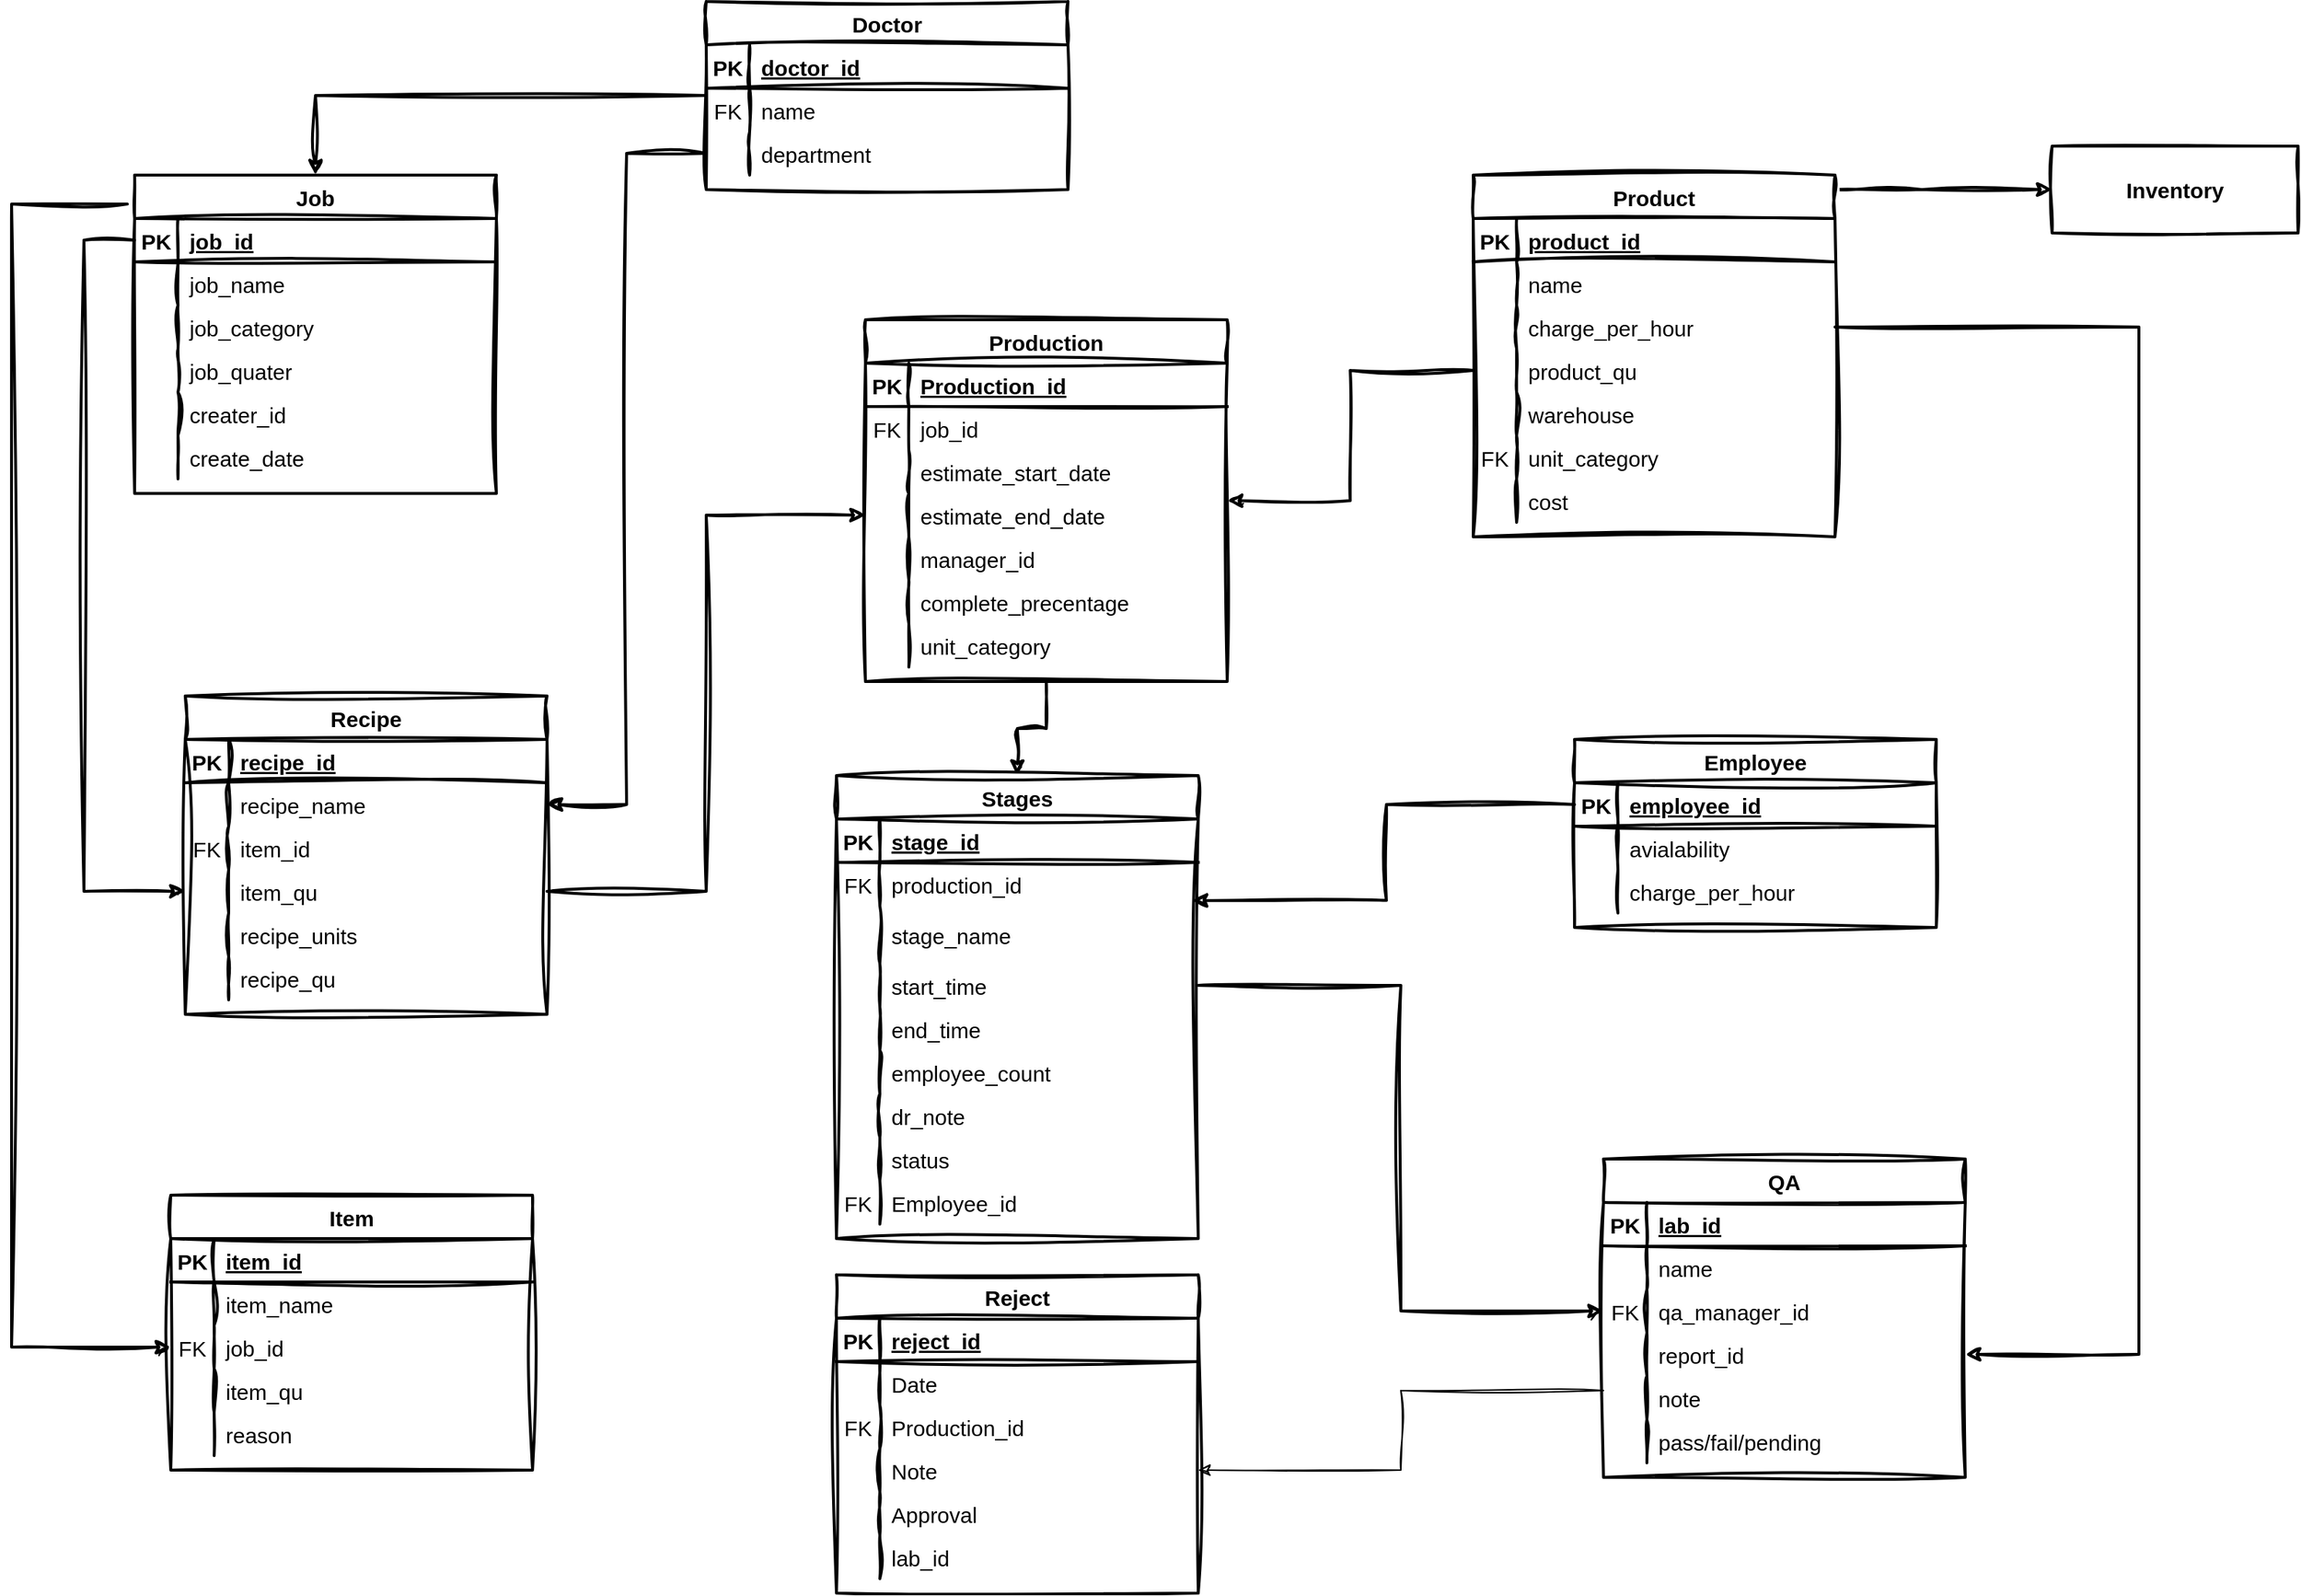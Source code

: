 <mxfile version="23.0.2" type="device">
  <diagram id="R2lEEEUBdFMjLlhIrx00" name="Page-1">
    <mxGraphModel dx="4144" dy="2424" grid="1" gridSize="10" guides="1" tooltips="1" connect="1" arrows="1" fold="1" page="1" pageScale="1" pageWidth="1654" pageHeight="1169" math="0" shadow="0" extFonts="Permanent Marker^https://fonts.googleapis.com/css?family=Permanent+Marker">
      <root>
        <mxCell id="0" />
        <mxCell id="1" parent="0" />
        <mxCell id="MpoWIAertlUlTu7q89U1-147" style="edgeStyle=orthogonalEdgeStyle;rounded=0;orthogonalLoop=1;jettySize=auto;html=1;strokeWidth=2;fontSize=15;shadow=0;sketch=1;curveFitting=1;jiggle=2;" edge="1" parent="1" source="C-vyLk0tnHw3VtMMgP7b-2" target="C-vyLk0tnHw3VtMMgP7b-13">
          <mxGeometry relative="1" as="geometry" />
        </mxCell>
        <mxCell id="C-vyLk0tnHw3VtMMgP7b-2" value="Production" style="shape=table;startSize=30;container=1;collapsible=1;childLayout=tableLayout;fixedRows=1;rowLines=0;fontStyle=1;align=center;resizeLast=1;strokeWidth=2;fontSize=15;shadow=0;sketch=1;curveFitting=1;jiggle=2;" parent="1" vertex="1">
          <mxGeometry x="640" y="250" width="250" height="250" as="geometry" />
        </mxCell>
        <mxCell id="C-vyLk0tnHw3VtMMgP7b-3" value="" style="shape=partialRectangle;collapsible=0;dropTarget=0;pointerEvents=0;fillColor=none;points=[[0,0.5],[1,0.5]];portConstraint=eastwest;top=0;left=0;right=0;bottom=1;strokeWidth=2;fontSize=15;shadow=0;sketch=1;curveFitting=1;jiggle=2;" parent="C-vyLk0tnHw3VtMMgP7b-2" vertex="1">
          <mxGeometry y="30" width="250" height="30" as="geometry" />
        </mxCell>
        <mxCell id="C-vyLk0tnHw3VtMMgP7b-4" value="PK" style="shape=partialRectangle;overflow=hidden;connectable=0;fillColor=none;top=0;left=0;bottom=0;right=0;fontStyle=1;strokeWidth=2;fontSize=15;shadow=0;sketch=1;curveFitting=1;jiggle=2;" parent="C-vyLk0tnHw3VtMMgP7b-3" vertex="1">
          <mxGeometry width="30" height="30" as="geometry">
            <mxRectangle width="30" height="30" as="alternateBounds" />
          </mxGeometry>
        </mxCell>
        <mxCell id="C-vyLk0tnHw3VtMMgP7b-5" value="Production_id" style="shape=partialRectangle;overflow=hidden;connectable=0;fillColor=none;top=0;left=0;bottom=0;right=0;align=left;spacingLeft=6;fontStyle=5;strokeWidth=2;fontSize=15;shadow=0;sketch=1;curveFitting=1;jiggle=2;" parent="C-vyLk0tnHw3VtMMgP7b-3" vertex="1">
          <mxGeometry x="30" width="220" height="30" as="geometry">
            <mxRectangle width="220" height="30" as="alternateBounds" />
          </mxGeometry>
        </mxCell>
        <mxCell id="C-vyLk0tnHw3VtMMgP7b-6" value="" style="shape=partialRectangle;collapsible=0;dropTarget=0;pointerEvents=0;fillColor=none;points=[[0,0.5],[1,0.5]];portConstraint=eastwest;top=0;left=0;right=0;bottom=0;strokeWidth=2;fontSize=15;shadow=0;sketch=1;curveFitting=1;jiggle=2;" parent="C-vyLk0tnHw3VtMMgP7b-2" vertex="1">
          <mxGeometry y="60" width="250" height="30" as="geometry" />
        </mxCell>
        <mxCell id="C-vyLk0tnHw3VtMMgP7b-7" value="FK" style="shape=partialRectangle;overflow=hidden;connectable=0;fillColor=none;top=0;left=0;bottom=0;right=0;strokeWidth=2;fontSize=15;shadow=0;sketch=1;curveFitting=1;jiggle=2;" parent="C-vyLk0tnHw3VtMMgP7b-6" vertex="1">
          <mxGeometry width="30" height="30" as="geometry">
            <mxRectangle width="30" height="30" as="alternateBounds" />
          </mxGeometry>
        </mxCell>
        <mxCell id="C-vyLk0tnHw3VtMMgP7b-8" value="job_id" style="shape=partialRectangle;overflow=hidden;connectable=0;fillColor=none;top=0;left=0;bottom=0;right=0;align=left;spacingLeft=6;strokeWidth=2;fontSize=15;shadow=0;sketch=1;curveFitting=1;jiggle=2;" parent="C-vyLk0tnHw3VtMMgP7b-6" vertex="1">
          <mxGeometry x="30" width="220" height="30" as="geometry">
            <mxRectangle width="220" height="30" as="alternateBounds" />
          </mxGeometry>
        </mxCell>
        <mxCell id="C-vyLk0tnHw3VtMMgP7b-9" value="" style="shape=partialRectangle;collapsible=0;dropTarget=0;pointerEvents=0;fillColor=none;points=[[0,0.5],[1,0.5]];portConstraint=eastwest;top=0;left=0;right=0;bottom=0;strokeWidth=2;fontSize=15;shadow=0;sketch=1;curveFitting=1;jiggle=2;" parent="C-vyLk0tnHw3VtMMgP7b-2" vertex="1">
          <mxGeometry y="90" width="250" height="30" as="geometry" />
        </mxCell>
        <mxCell id="C-vyLk0tnHw3VtMMgP7b-10" value="" style="shape=partialRectangle;overflow=hidden;connectable=0;fillColor=none;top=0;left=0;bottom=0;right=0;strokeWidth=2;fontSize=15;shadow=0;sketch=1;curveFitting=1;jiggle=2;" parent="C-vyLk0tnHw3VtMMgP7b-9" vertex="1">
          <mxGeometry width="30" height="30" as="geometry">
            <mxRectangle width="30" height="30" as="alternateBounds" />
          </mxGeometry>
        </mxCell>
        <mxCell id="C-vyLk0tnHw3VtMMgP7b-11" value="estimate_start_date" style="shape=partialRectangle;overflow=hidden;connectable=0;fillColor=none;top=0;left=0;bottom=0;right=0;align=left;spacingLeft=6;strokeWidth=2;fontSize=15;shadow=0;sketch=1;curveFitting=1;jiggle=2;" parent="C-vyLk0tnHw3VtMMgP7b-9" vertex="1">
          <mxGeometry x="30" width="220" height="30" as="geometry">
            <mxRectangle width="220" height="30" as="alternateBounds" />
          </mxGeometry>
        </mxCell>
        <mxCell id="MpoWIAertlUlTu7q89U1-1" style="shape=partialRectangle;collapsible=0;dropTarget=0;pointerEvents=0;fillColor=none;points=[[0,0.5],[1,0.5]];portConstraint=eastwest;top=0;left=0;right=0;bottom=0;strokeWidth=2;fontSize=15;shadow=0;sketch=1;curveFitting=1;jiggle=2;" vertex="1" parent="C-vyLk0tnHw3VtMMgP7b-2">
          <mxGeometry y="120" width="250" height="30" as="geometry" />
        </mxCell>
        <mxCell id="MpoWIAertlUlTu7q89U1-2" style="shape=partialRectangle;overflow=hidden;connectable=0;fillColor=none;top=0;left=0;bottom=0;right=0;strokeWidth=2;fontSize=15;shadow=0;sketch=1;curveFitting=1;jiggle=2;" vertex="1" parent="MpoWIAertlUlTu7q89U1-1">
          <mxGeometry width="30" height="30" as="geometry">
            <mxRectangle width="30" height="30" as="alternateBounds" />
          </mxGeometry>
        </mxCell>
        <mxCell id="MpoWIAertlUlTu7q89U1-3" value="estimate_end_date " style="shape=partialRectangle;overflow=hidden;connectable=0;fillColor=none;top=0;left=0;bottom=0;right=0;align=left;spacingLeft=6;strokeWidth=2;fontSize=15;shadow=0;sketch=1;curveFitting=1;jiggle=2;" vertex="1" parent="MpoWIAertlUlTu7q89U1-1">
          <mxGeometry x="30" width="220" height="30" as="geometry">
            <mxRectangle width="220" height="30" as="alternateBounds" />
          </mxGeometry>
        </mxCell>
        <mxCell id="MpoWIAertlUlTu7q89U1-4" style="shape=partialRectangle;collapsible=0;dropTarget=0;pointerEvents=0;fillColor=none;points=[[0,0.5],[1,0.5]];portConstraint=eastwest;top=0;left=0;right=0;bottom=0;strokeWidth=2;fontSize=15;shadow=0;sketch=1;curveFitting=1;jiggle=2;" vertex="1" parent="C-vyLk0tnHw3VtMMgP7b-2">
          <mxGeometry y="150" width="250" height="30" as="geometry" />
        </mxCell>
        <mxCell id="MpoWIAertlUlTu7q89U1-5" style="shape=partialRectangle;overflow=hidden;connectable=0;fillColor=none;top=0;left=0;bottom=0;right=0;strokeWidth=2;fontSize=15;shadow=0;sketch=1;curveFitting=1;jiggle=2;" vertex="1" parent="MpoWIAertlUlTu7q89U1-4">
          <mxGeometry width="30" height="30" as="geometry">
            <mxRectangle width="30" height="30" as="alternateBounds" />
          </mxGeometry>
        </mxCell>
        <mxCell id="MpoWIAertlUlTu7q89U1-6" value="manager_id" style="shape=partialRectangle;overflow=hidden;connectable=0;fillColor=none;top=0;left=0;bottom=0;right=0;align=left;spacingLeft=6;strokeWidth=2;fontSize=15;shadow=0;sketch=1;curveFitting=1;jiggle=2;" vertex="1" parent="MpoWIAertlUlTu7q89U1-4">
          <mxGeometry x="30" width="220" height="30" as="geometry">
            <mxRectangle width="220" height="30" as="alternateBounds" />
          </mxGeometry>
        </mxCell>
        <mxCell id="MpoWIAertlUlTu7q89U1-92" style="shape=partialRectangle;collapsible=0;dropTarget=0;pointerEvents=0;fillColor=none;points=[[0,0.5],[1,0.5]];portConstraint=eastwest;top=0;left=0;right=0;bottom=0;strokeWidth=2;fontSize=15;shadow=0;sketch=1;curveFitting=1;jiggle=2;" vertex="1" parent="C-vyLk0tnHw3VtMMgP7b-2">
          <mxGeometry y="180" width="250" height="30" as="geometry" />
        </mxCell>
        <mxCell id="MpoWIAertlUlTu7q89U1-93" style="shape=partialRectangle;overflow=hidden;connectable=0;fillColor=none;top=0;left=0;bottom=0;right=0;strokeWidth=2;fontSize=15;shadow=0;sketch=1;curveFitting=1;jiggle=2;" vertex="1" parent="MpoWIAertlUlTu7q89U1-92">
          <mxGeometry width="30" height="30" as="geometry">
            <mxRectangle width="30" height="30" as="alternateBounds" />
          </mxGeometry>
        </mxCell>
        <mxCell id="MpoWIAertlUlTu7q89U1-94" value="complete_precentage" style="shape=partialRectangle;overflow=hidden;connectable=0;fillColor=none;top=0;left=0;bottom=0;right=0;align=left;spacingLeft=6;strokeWidth=2;fontSize=15;shadow=0;sketch=1;curveFitting=1;jiggle=2;" vertex="1" parent="MpoWIAertlUlTu7q89U1-92">
          <mxGeometry x="30" width="220" height="30" as="geometry">
            <mxRectangle width="220" height="30" as="alternateBounds" />
          </mxGeometry>
        </mxCell>
        <mxCell id="MpoWIAertlUlTu7q89U1-114" style="shape=partialRectangle;collapsible=0;dropTarget=0;pointerEvents=0;fillColor=none;points=[[0,0.5],[1,0.5]];portConstraint=eastwest;top=0;left=0;right=0;bottom=0;strokeWidth=2;fontSize=15;shadow=0;sketch=1;curveFitting=1;jiggle=2;" vertex="1" parent="C-vyLk0tnHw3VtMMgP7b-2">
          <mxGeometry y="210" width="250" height="30" as="geometry" />
        </mxCell>
        <mxCell id="MpoWIAertlUlTu7q89U1-115" style="shape=partialRectangle;overflow=hidden;connectable=0;fillColor=none;top=0;left=0;bottom=0;right=0;strokeWidth=2;fontSize=15;shadow=0;sketch=1;curveFitting=1;jiggle=2;" vertex="1" parent="MpoWIAertlUlTu7q89U1-114">
          <mxGeometry width="30" height="30" as="geometry">
            <mxRectangle width="30" height="30" as="alternateBounds" />
          </mxGeometry>
        </mxCell>
        <mxCell id="MpoWIAertlUlTu7q89U1-116" value="unit_category" style="shape=partialRectangle;overflow=hidden;connectable=0;fillColor=none;top=0;left=0;bottom=0;right=0;align=left;spacingLeft=6;strokeWidth=2;fontSize=15;shadow=0;sketch=1;curveFitting=1;jiggle=2;" vertex="1" parent="MpoWIAertlUlTu7q89U1-114">
          <mxGeometry x="30" width="220" height="30" as="geometry">
            <mxRectangle width="220" height="30" as="alternateBounds" />
          </mxGeometry>
        </mxCell>
        <mxCell id="C-vyLk0tnHw3VtMMgP7b-13" value="Stages" style="shape=table;startSize=30;container=1;collapsible=1;childLayout=tableLayout;fixedRows=1;rowLines=0;fontStyle=1;align=center;resizeLast=1;strokeWidth=2;fontSize=15;shadow=0;sketch=1;curveFitting=1;jiggle=2;" parent="1" vertex="1">
          <mxGeometry x="620" y="565" width="250" height="320" as="geometry" />
        </mxCell>
        <mxCell id="C-vyLk0tnHw3VtMMgP7b-14" value="" style="shape=partialRectangle;collapsible=0;dropTarget=0;pointerEvents=0;fillColor=none;points=[[0,0.5],[1,0.5]];portConstraint=eastwest;top=0;left=0;right=0;bottom=1;strokeWidth=2;fontSize=15;shadow=0;sketch=1;curveFitting=1;jiggle=2;" parent="C-vyLk0tnHw3VtMMgP7b-13" vertex="1">
          <mxGeometry y="30" width="250" height="30" as="geometry" />
        </mxCell>
        <mxCell id="C-vyLk0tnHw3VtMMgP7b-15" value="PK" style="shape=partialRectangle;overflow=hidden;connectable=0;fillColor=none;top=0;left=0;bottom=0;right=0;fontStyle=1;strokeWidth=2;fontSize=15;shadow=0;sketch=1;curveFitting=1;jiggle=2;" parent="C-vyLk0tnHw3VtMMgP7b-14" vertex="1">
          <mxGeometry width="30" height="30" as="geometry">
            <mxRectangle width="30" height="30" as="alternateBounds" />
          </mxGeometry>
        </mxCell>
        <mxCell id="C-vyLk0tnHw3VtMMgP7b-16" value="stage_id" style="shape=partialRectangle;overflow=hidden;connectable=0;fillColor=none;top=0;left=0;bottom=0;right=0;align=left;spacingLeft=6;fontStyle=5;strokeWidth=2;fontSize=15;shadow=0;sketch=1;curveFitting=1;jiggle=2;" parent="C-vyLk0tnHw3VtMMgP7b-14" vertex="1">
          <mxGeometry x="30" width="220" height="30" as="geometry">
            <mxRectangle width="220" height="30" as="alternateBounds" />
          </mxGeometry>
        </mxCell>
        <mxCell id="C-vyLk0tnHw3VtMMgP7b-17" value="" style="shape=partialRectangle;collapsible=0;dropTarget=0;pointerEvents=0;fillColor=none;points=[[0,0.5],[1,0.5]];portConstraint=eastwest;top=0;left=0;right=0;bottom=0;strokeWidth=2;fontSize=15;shadow=0;sketch=1;curveFitting=1;jiggle=2;" parent="C-vyLk0tnHw3VtMMgP7b-13" vertex="1">
          <mxGeometry y="60" width="250" height="30" as="geometry" />
        </mxCell>
        <mxCell id="C-vyLk0tnHw3VtMMgP7b-18" value="FK" style="shape=partialRectangle;overflow=hidden;connectable=0;fillColor=none;top=0;left=0;bottom=0;right=0;strokeWidth=2;fontSize=15;shadow=0;sketch=1;curveFitting=1;jiggle=2;" parent="C-vyLk0tnHw3VtMMgP7b-17" vertex="1">
          <mxGeometry width="30" height="30" as="geometry">
            <mxRectangle width="30" height="30" as="alternateBounds" />
          </mxGeometry>
        </mxCell>
        <mxCell id="C-vyLk0tnHw3VtMMgP7b-19" value="production_id" style="shape=partialRectangle;overflow=hidden;connectable=0;fillColor=none;top=0;left=0;bottom=0;right=0;align=left;spacingLeft=6;strokeWidth=2;fontSize=15;shadow=0;sketch=1;curveFitting=1;jiggle=2;" parent="C-vyLk0tnHw3VtMMgP7b-17" vertex="1">
          <mxGeometry x="30" width="220" height="30" as="geometry">
            <mxRectangle width="220" height="30" as="alternateBounds" />
          </mxGeometry>
        </mxCell>
        <mxCell id="MpoWIAertlUlTu7q89U1-10" style="shape=partialRectangle;collapsible=0;dropTarget=0;pointerEvents=0;fillColor=none;points=[[0,0.5],[1,0.5]];portConstraint=eastwest;top=0;left=0;right=0;bottom=0;strokeWidth=2;fontSize=15;shadow=0;sketch=1;curveFitting=1;jiggle=2;" vertex="1" parent="C-vyLk0tnHw3VtMMgP7b-13">
          <mxGeometry y="90" width="250" height="40" as="geometry" />
        </mxCell>
        <mxCell id="MpoWIAertlUlTu7q89U1-11" style="shape=partialRectangle;overflow=hidden;connectable=0;fillColor=none;top=0;left=0;bottom=0;right=0;strokeWidth=2;fontSize=15;shadow=0;sketch=1;curveFitting=1;jiggle=2;" vertex="1" parent="MpoWIAertlUlTu7q89U1-10">
          <mxGeometry width="30" height="40" as="geometry">
            <mxRectangle width="30" height="40" as="alternateBounds" />
          </mxGeometry>
        </mxCell>
        <mxCell id="MpoWIAertlUlTu7q89U1-12" value="stage_name" style="shape=partialRectangle;overflow=hidden;connectable=0;fillColor=none;top=0;left=0;bottom=0;right=0;align=left;spacingLeft=6;strokeWidth=2;fontSize=15;shadow=0;sketch=1;curveFitting=1;jiggle=2;" vertex="1" parent="MpoWIAertlUlTu7q89U1-10">
          <mxGeometry x="30" width="220" height="40" as="geometry">
            <mxRectangle width="220" height="40" as="alternateBounds" />
          </mxGeometry>
        </mxCell>
        <mxCell id="MpoWIAertlUlTu7q89U1-13" style="shape=partialRectangle;collapsible=0;dropTarget=0;pointerEvents=0;fillColor=none;points=[[0,0.5],[1,0.5]];portConstraint=eastwest;top=0;left=0;right=0;bottom=0;strokeWidth=2;fontSize=15;shadow=0;sketch=1;curveFitting=1;jiggle=2;" vertex="1" parent="C-vyLk0tnHw3VtMMgP7b-13">
          <mxGeometry y="130" width="250" height="30" as="geometry" />
        </mxCell>
        <mxCell id="MpoWIAertlUlTu7q89U1-14" style="shape=partialRectangle;overflow=hidden;connectable=0;fillColor=none;top=0;left=0;bottom=0;right=0;strokeWidth=2;fontSize=15;shadow=0;sketch=1;curveFitting=1;jiggle=2;" vertex="1" parent="MpoWIAertlUlTu7q89U1-13">
          <mxGeometry width="30" height="30" as="geometry">
            <mxRectangle width="30" height="30" as="alternateBounds" />
          </mxGeometry>
        </mxCell>
        <mxCell id="MpoWIAertlUlTu7q89U1-15" value="start_time" style="shape=partialRectangle;overflow=hidden;connectable=0;fillColor=none;top=0;left=0;bottom=0;right=0;align=left;spacingLeft=6;strokeWidth=2;fontSize=15;shadow=0;sketch=1;curveFitting=1;jiggle=2;" vertex="1" parent="MpoWIAertlUlTu7q89U1-13">
          <mxGeometry x="30" width="220" height="30" as="geometry">
            <mxRectangle width="220" height="30" as="alternateBounds" />
          </mxGeometry>
        </mxCell>
        <mxCell id="MpoWIAertlUlTu7q89U1-19" style="shape=partialRectangle;collapsible=0;dropTarget=0;pointerEvents=0;fillColor=none;points=[[0,0.5],[1,0.5]];portConstraint=eastwest;top=0;left=0;right=0;bottom=0;strokeWidth=2;fontSize=15;shadow=0;sketch=1;curveFitting=1;jiggle=2;" vertex="1" parent="C-vyLk0tnHw3VtMMgP7b-13">
          <mxGeometry y="160" width="250" height="30" as="geometry" />
        </mxCell>
        <mxCell id="MpoWIAertlUlTu7q89U1-20" style="shape=partialRectangle;overflow=hidden;connectable=0;fillColor=none;top=0;left=0;bottom=0;right=0;strokeWidth=2;fontSize=15;shadow=0;sketch=1;curveFitting=1;jiggle=2;" vertex="1" parent="MpoWIAertlUlTu7q89U1-19">
          <mxGeometry width="30" height="30" as="geometry">
            <mxRectangle width="30" height="30" as="alternateBounds" />
          </mxGeometry>
        </mxCell>
        <mxCell id="MpoWIAertlUlTu7q89U1-21" value="end_time" style="shape=partialRectangle;overflow=hidden;connectable=0;fillColor=none;top=0;left=0;bottom=0;right=0;align=left;spacingLeft=6;strokeWidth=2;fontSize=15;shadow=0;sketch=1;curveFitting=1;jiggle=2;" vertex="1" parent="MpoWIAertlUlTu7q89U1-19">
          <mxGeometry x="30" width="220" height="30" as="geometry">
            <mxRectangle width="220" height="30" as="alternateBounds" />
          </mxGeometry>
        </mxCell>
        <mxCell id="MpoWIAertlUlTu7q89U1-16" style="shape=partialRectangle;collapsible=0;dropTarget=0;pointerEvents=0;fillColor=none;points=[[0,0.5],[1,0.5]];portConstraint=eastwest;top=0;left=0;right=0;bottom=0;strokeWidth=2;fontSize=15;shadow=0;sketch=1;curveFitting=1;jiggle=2;" vertex="1" parent="C-vyLk0tnHw3VtMMgP7b-13">
          <mxGeometry y="190" width="250" height="30" as="geometry" />
        </mxCell>
        <mxCell id="MpoWIAertlUlTu7q89U1-17" style="shape=partialRectangle;overflow=hidden;connectable=0;fillColor=none;top=0;left=0;bottom=0;right=0;strokeWidth=2;fontSize=15;shadow=0;sketch=1;curveFitting=1;jiggle=2;" vertex="1" parent="MpoWIAertlUlTu7q89U1-16">
          <mxGeometry width="30" height="30" as="geometry">
            <mxRectangle width="30" height="30" as="alternateBounds" />
          </mxGeometry>
        </mxCell>
        <mxCell id="MpoWIAertlUlTu7q89U1-18" value="employee_count" style="shape=partialRectangle;overflow=hidden;connectable=0;fillColor=none;top=0;left=0;bottom=0;right=0;align=left;spacingLeft=6;strokeWidth=2;fontSize=15;shadow=0;sketch=1;curveFitting=1;jiggle=2;" vertex="1" parent="MpoWIAertlUlTu7q89U1-16">
          <mxGeometry x="30" width="220" height="30" as="geometry">
            <mxRectangle width="220" height="30" as="alternateBounds" />
          </mxGeometry>
        </mxCell>
        <mxCell id="MpoWIAertlUlTu7q89U1-22" style="shape=partialRectangle;collapsible=0;dropTarget=0;pointerEvents=0;fillColor=none;points=[[0,0.5],[1,0.5]];portConstraint=eastwest;top=0;left=0;right=0;bottom=0;strokeWidth=2;fontSize=15;shadow=0;sketch=1;curveFitting=1;jiggle=2;" vertex="1" parent="C-vyLk0tnHw3VtMMgP7b-13">
          <mxGeometry y="220" width="250" height="30" as="geometry" />
        </mxCell>
        <mxCell id="MpoWIAertlUlTu7q89U1-23" style="shape=partialRectangle;overflow=hidden;connectable=0;fillColor=none;top=0;left=0;bottom=0;right=0;strokeWidth=2;fontSize=15;shadow=0;sketch=1;curveFitting=1;jiggle=2;" vertex="1" parent="MpoWIAertlUlTu7q89U1-22">
          <mxGeometry width="30" height="30" as="geometry">
            <mxRectangle width="30" height="30" as="alternateBounds" />
          </mxGeometry>
        </mxCell>
        <mxCell id="MpoWIAertlUlTu7q89U1-24" value="dr_note" style="shape=partialRectangle;overflow=hidden;connectable=0;fillColor=none;top=0;left=0;bottom=0;right=0;align=left;spacingLeft=6;strokeWidth=2;fontSize=15;shadow=0;sketch=1;curveFitting=1;jiggle=2;" vertex="1" parent="MpoWIAertlUlTu7q89U1-22">
          <mxGeometry x="30" width="220" height="30" as="geometry">
            <mxRectangle width="220" height="30" as="alternateBounds" />
          </mxGeometry>
        </mxCell>
        <mxCell id="MpoWIAertlUlTu7q89U1-86" style="shape=partialRectangle;collapsible=0;dropTarget=0;pointerEvents=0;fillColor=none;points=[[0,0.5],[1,0.5]];portConstraint=eastwest;top=0;left=0;right=0;bottom=0;strokeWidth=2;fontSize=15;shadow=0;sketch=1;curveFitting=1;jiggle=2;" vertex="1" parent="C-vyLk0tnHw3VtMMgP7b-13">
          <mxGeometry y="250" width="250" height="30" as="geometry" />
        </mxCell>
        <mxCell id="MpoWIAertlUlTu7q89U1-87" style="shape=partialRectangle;overflow=hidden;connectable=0;fillColor=none;top=0;left=0;bottom=0;right=0;strokeWidth=2;fontSize=15;shadow=0;sketch=1;curveFitting=1;jiggle=2;" vertex="1" parent="MpoWIAertlUlTu7q89U1-86">
          <mxGeometry width="30" height="30" as="geometry">
            <mxRectangle width="30" height="30" as="alternateBounds" />
          </mxGeometry>
        </mxCell>
        <mxCell id="MpoWIAertlUlTu7q89U1-88" value="status" style="shape=partialRectangle;overflow=hidden;connectable=0;fillColor=none;top=0;left=0;bottom=0;right=0;align=left;spacingLeft=6;strokeWidth=2;fontSize=15;shadow=0;sketch=1;curveFitting=1;jiggle=2;" vertex="1" parent="MpoWIAertlUlTu7q89U1-86">
          <mxGeometry x="30" width="220" height="30" as="geometry">
            <mxRectangle width="220" height="30" as="alternateBounds" />
          </mxGeometry>
        </mxCell>
        <mxCell id="MpoWIAertlUlTu7q89U1-185" style="shape=partialRectangle;collapsible=0;dropTarget=0;pointerEvents=0;fillColor=none;points=[[0,0.5],[1,0.5]];portConstraint=eastwest;top=0;left=0;right=0;bottom=0;strokeWidth=2;fontSize=15;shadow=0;sketch=1;curveFitting=1;jiggle=2;" vertex="1" parent="C-vyLk0tnHw3VtMMgP7b-13">
          <mxGeometry y="280" width="250" height="30" as="geometry" />
        </mxCell>
        <mxCell id="MpoWIAertlUlTu7q89U1-186" value="FK" style="shape=partialRectangle;overflow=hidden;connectable=0;fillColor=none;top=0;left=0;bottom=0;right=0;strokeWidth=2;fontSize=15;shadow=0;sketch=1;curveFitting=1;jiggle=2;" vertex="1" parent="MpoWIAertlUlTu7q89U1-185">
          <mxGeometry width="30" height="30" as="geometry">
            <mxRectangle width="30" height="30" as="alternateBounds" />
          </mxGeometry>
        </mxCell>
        <mxCell id="MpoWIAertlUlTu7q89U1-187" value="Employee_id" style="shape=partialRectangle;overflow=hidden;connectable=0;fillColor=none;top=0;left=0;bottom=0;right=0;align=left;spacingLeft=6;strokeWidth=2;fontSize=15;shadow=0;sketch=1;curveFitting=1;jiggle=2;" vertex="1" parent="MpoWIAertlUlTu7q89U1-185">
          <mxGeometry x="30" width="220" height="30" as="geometry">
            <mxRectangle width="220" height="30" as="alternateBounds" />
          </mxGeometry>
        </mxCell>
        <mxCell id="C-vyLk0tnHw3VtMMgP7b-23" value="Job" style="shape=table;startSize=30;container=1;collapsible=1;childLayout=tableLayout;fixedRows=1;rowLines=0;fontStyle=1;align=center;resizeLast=1;strokeWidth=2;fontSize=15;shadow=0;sketch=1;curveFitting=1;jiggle=2;" parent="1" vertex="1">
          <mxGeometry x="135" y="150" width="250" height="220" as="geometry" />
        </mxCell>
        <mxCell id="C-vyLk0tnHw3VtMMgP7b-24" value="" style="shape=partialRectangle;collapsible=0;dropTarget=0;pointerEvents=0;fillColor=none;points=[[0,0.5],[1,0.5]];portConstraint=eastwest;top=0;left=0;right=0;bottom=1;strokeWidth=2;fontSize=15;shadow=0;sketch=1;curveFitting=1;jiggle=2;" parent="C-vyLk0tnHw3VtMMgP7b-23" vertex="1">
          <mxGeometry y="30" width="250" height="30" as="geometry" />
        </mxCell>
        <mxCell id="C-vyLk0tnHw3VtMMgP7b-25" value="PK" style="shape=partialRectangle;overflow=hidden;connectable=0;fillColor=none;top=0;left=0;bottom=0;right=0;fontStyle=1;strokeWidth=2;fontSize=15;shadow=0;sketch=1;curveFitting=1;jiggle=2;" parent="C-vyLk0tnHw3VtMMgP7b-24" vertex="1">
          <mxGeometry width="30" height="30" as="geometry">
            <mxRectangle width="30" height="30" as="alternateBounds" />
          </mxGeometry>
        </mxCell>
        <mxCell id="C-vyLk0tnHw3VtMMgP7b-26" value="job_id" style="shape=partialRectangle;overflow=hidden;connectable=0;fillColor=none;top=0;left=0;bottom=0;right=0;align=left;spacingLeft=6;fontStyle=5;strokeWidth=2;fontSize=15;shadow=0;sketch=1;curveFitting=1;jiggle=2;" parent="C-vyLk0tnHw3VtMMgP7b-24" vertex="1">
          <mxGeometry x="30" width="220" height="30" as="geometry">
            <mxRectangle width="220" height="30" as="alternateBounds" />
          </mxGeometry>
        </mxCell>
        <mxCell id="C-vyLk0tnHw3VtMMgP7b-27" value="" style="shape=partialRectangle;collapsible=0;dropTarget=0;pointerEvents=0;fillColor=none;points=[[0,0.5],[1,0.5]];portConstraint=eastwest;top=0;left=0;right=0;bottom=0;strokeWidth=2;fontSize=15;shadow=0;sketch=1;curveFitting=1;jiggle=2;" parent="C-vyLk0tnHw3VtMMgP7b-23" vertex="1">
          <mxGeometry y="60" width="250" height="30" as="geometry" />
        </mxCell>
        <mxCell id="C-vyLk0tnHw3VtMMgP7b-28" value="" style="shape=partialRectangle;overflow=hidden;connectable=0;fillColor=none;top=0;left=0;bottom=0;right=0;strokeWidth=2;fontSize=15;shadow=0;sketch=1;curveFitting=1;jiggle=2;" parent="C-vyLk0tnHw3VtMMgP7b-27" vertex="1">
          <mxGeometry width="30" height="30" as="geometry">
            <mxRectangle width="30" height="30" as="alternateBounds" />
          </mxGeometry>
        </mxCell>
        <mxCell id="C-vyLk0tnHw3VtMMgP7b-29" value="job_name" style="shape=partialRectangle;overflow=hidden;connectable=0;fillColor=none;top=0;left=0;bottom=0;right=0;align=left;spacingLeft=6;strokeWidth=2;fontSize=15;shadow=0;sketch=1;curveFitting=1;jiggle=2;" parent="C-vyLk0tnHw3VtMMgP7b-27" vertex="1">
          <mxGeometry x="30" width="220" height="30" as="geometry">
            <mxRectangle width="220" height="30" as="alternateBounds" />
          </mxGeometry>
        </mxCell>
        <mxCell id="MrC6kvA7-XeQsxVaDyuw-39" style="shape=partialRectangle;collapsible=0;dropTarget=0;pointerEvents=0;fillColor=none;points=[[0,0.5],[1,0.5]];portConstraint=eastwest;top=0;left=0;right=0;bottom=0;strokeWidth=2;fontSize=15;shadow=0;sketch=1;curveFitting=1;jiggle=2;" parent="C-vyLk0tnHw3VtMMgP7b-23" vertex="1">
          <mxGeometry y="90" width="250" height="30" as="geometry" />
        </mxCell>
        <mxCell id="MrC6kvA7-XeQsxVaDyuw-40" style="shape=partialRectangle;overflow=hidden;connectable=0;fillColor=none;top=0;left=0;bottom=0;right=0;strokeWidth=2;fontSize=15;shadow=0;sketch=1;curveFitting=1;jiggle=2;" parent="MrC6kvA7-XeQsxVaDyuw-39" vertex="1">
          <mxGeometry width="30" height="30" as="geometry">
            <mxRectangle width="30" height="30" as="alternateBounds" />
          </mxGeometry>
        </mxCell>
        <mxCell id="MrC6kvA7-XeQsxVaDyuw-41" value="job_category " style="shape=partialRectangle;overflow=hidden;connectable=0;fillColor=none;top=0;left=0;bottom=0;right=0;align=left;spacingLeft=6;strokeWidth=2;fontSize=15;shadow=0;sketch=1;curveFitting=1;jiggle=2;" parent="MrC6kvA7-XeQsxVaDyuw-39" vertex="1">
          <mxGeometry x="30" width="220" height="30" as="geometry">
            <mxRectangle width="220" height="30" as="alternateBounds" />
          </mxGeometry>
        </mxCell>
        <mxCell id="MrC6kvA7-XeQsxVaDyuw-42" style="shape=partialRectangle;collapsible=0;dropTarget=0;pointerEvents=0;fillColor=none;points=[[0,0.5],[1,0.5]];portConstraint=eastwest;top=0;left=0;right=0;bottom=0;strokeWidth=2;fontSize=15;shadow=0;sketch=1;curveFitting=1;jiggle=2;" parent="C-vyLk0tnHw3VtMMgP7b-23" vertex="1">
          <mxGeometry y="120" width="250" height="30" as="geometry" />
        </mxCell>
        <mxCell id="MrC6kvA7-XeQsxVaDyuw-43" style="shape=partialRectangle;overflow=hidden;connectable=0;fillColor=none;top=0;left=0;bottom=0;right=0;strokeWidth=2;fontSize=15;shadow=0;sketch=1;curveFitting=1;jiggle=2;" parent="MrC6kvA7-XeQsxVaDyuw-42" vertex="1">
          <mxGeometry width="30" height="30" as="geometry">
            <mxRectangle width="30" height="30" as="alternateBounds" />
          </mxGeometry>
        </mxCell>
        <mxCell id="MrC6kvA7-XeQsxVaDyuw-44" value="job_quater " style="shape=partialRectangle;overflow=hidden;connectable=0;fillColor=none;top=0;left=0;bottom=0;right=0;align=left;spacingLeft=6;strokeWidth=2;fontSize=15;shadow=0;sketch=1;curveFitting=1;jiggle=2;" parent="MrC6kvA7-XeQsxVaDyuw-42" vertex="1">
          <mxGeometry x="30" width="220" height="30" as="geometry">
            <mxRectangle width="220" height="30" as="alternateBounds" />
          </mxGeometry>
        </mxCell>
        <mxCell id="MrC6kvA7-XeQsxVaDyuw-45" style="shape=partialRectangle;collapsible=0;dropTarget=0;pointerEvents=0;fillColor=none;points=[[0,0.5],[1,0.5]];portConstraint=eastwest;top=0;left=0;right=0;bottom=0;strokeWidth=2;fontSize=15;shadow=0;sketch=1;curveFitting=1;jiggle=2;" parent="C-vyLk0tnHw3VtMMgP7b-23" vertex="1">
          <mxGeometry y="150" width="250" height="30" as="geometry" />
        </mxCell>
        <mxCell id="MrC6kvA7-XeQsxVaDyuw-46" style="shape=partialRectangle;overflow=hidden;connectable=0;fillColor=none;top=0;left=0;bottom=0;right=0;strokeWidth=2;fontSize=15;shadow=0;sketch=1;curveFitting=1;jiggle=2;" parent="MrC6kvA7-XeQsxVaDyuw-45" vertex="1">
          <mxGeometry width="30" height="30" as="geometry">
            <mxRectangle width="30" height="30" as="alternateBounds" />
          </mxGeometry>
        </mxCell>
        <mxCell id="MrC6kvA7-XeQsxVaDyuw-47" value="creater_id" style="shape=partialRectangle;overflow=hidden;connectable=0;fillColor=none;top=0;left=0;bottom=0;right=0;align=left;spacingLeft=6;strokeWidth=2;fontSize=15;shadow=0;sketch=1;curveFitting=1;jiggle=2;" parent="MrC6kvA7-XeQsxVaDyuw-45" vertex="1">
          <mxGeometry x="30" width="220" height="30" as="geometry">
            <mxRectangle width="220" height="30" as="alternateBounds" />
          </mxGeometry>
        </mxCell>
        <mxCell id="MrC6kvA7-XeQsxVaDyuw-48" style="shape=partialRectangle;collapsible=0;dropTarget=0;pointerEvents=0;fillColor=none;points=[[0,0.5],[1,0.5]];portConstraint=eastwest;top=0;left=0;right=0;bottom=0;strokeWidth=2;fontSize=15;shadow=0;sketch=1;curveFitting=1;jiggle=2;" parent="C-vyLk0tnHw3VtMMgP7b-23" vertex="1">
          <mxGeometry y="180" width="250" height="30" as="geometry" />
        </mxCell>
        <mxCell id="MrC6kvA7-XeQsxVaDyuw-49" style="shape=partialRectangle;overflow=hidden;connectable=0;fillColor=none;top=0;left=0;bottom=0;right=0;strokeWidth=2;fontSize=15;shadow=0;sketch=1;curveFitting=1;jiggle=2;" parent="MrC6kvA7-XeQsxVaDyuw-48" vertex="1">
          <mxGeometry width="30" height="30" as="geometry">
            <mxRectangle width="30" height="30" as="alternateBounds" />
          </mxGeometry>
        </mxCell>
        <mxCell id="MrC6kvA7-XeQsxVaDyuw-50" value="create_date" style="shape=partialRectangle;overflow=hidden;connectable=0;fillColor=none;top=0;left=0;bottom=0;right=0;align=left;spacingLeft=6;strokeWidth=2;fontSize=15;shadow=0;sketch=1;curveFitting=1;jiggle=2;" parent="MrC6kvA7-XeQsxVaDyuw-48" vertex="1">
          <mxGeometry x="30" width="220" height="30" as="geometry">
            <mxRectangle width="220" height="30" as="alternateBounds" />
          </mxGeometry>
        </mxCell>
        <mxCell id="MrC6kvA7-XeQsxVaDyuw-1" value="Recipe" style="shape=table;startSize=30;container=1;collapsible=1;childLayout=tableLayout;fixedRows=1;rowLines=0;fontStyle=1;align=center;resizeLast=1;strokeWidth=2;fontSize=15;shadow=0;sketch=1;curveFitting=1;jiggle=2;" parent="1" vertex="1">
          <mxGeometry x="170" y="510" width="250" height="220" as="geometry">
            <mxRectangle x="60" y="290" width="80" height="30" as="alternateBounds" />
          </mxGeometry>
        </mxCell>
        <mxCell id="MrC6kvA7-XeQsxVaDyuw-2" value="" style="shape=partialRectangle;collapsible=0;dropTarget=0;pointerEvents=0;fillColor=none;points=[[0,0.5],[1,0.5]];portConstraint=eastwest;top=0;left=0;right=0;bottom=1;strokeWidth=2;fontSize=15;shadow=0;sketch=1;curveFitting=1;jiggle=2;" parent="MrC6kvA7-XeQsxVaDyuw-1" vertex="1">
          <mxGeometry y="30" width="250" height="30" as="geometry" />
        </mxCell>
        <mxCell id="MrC6kvA7-XeQsxVaDyuw-3" value="PK" style="shape=partialRectangle;overflow=hidden;connectable=0;fillColor=none;top=0;left=0;bottom=0;right=0;fontStyle=1;strokeWidth=2;fontSize=15;shadow=0;sketch=1;curveFitting=1;jiggle=2;" parent="MrC6kvA7-XeQsxVaDyuw-2" vertex="1">
          <mxGeometry width="30" height="30" as="geometry">
            <mxRectangle width="30" height="30" as="alternateBounds" />
          </mxGeometry>
        </mxCell>
        <mxCell id="MrC6kvA7-XeQsxVaDyuw-4" value="recipe_id" style="shape=partialRectangle;overflow=hidden;connectable=0;fillColor=none;top=0;left=0;bottom=0;right=0;align=left;spacingLeft=6;fontStyle=5;strokeWidth=2;fontSize=15;shadow=0;sketch=1;curveFitting=1;jiggle=2;" parent="MrC6kvA7-XeQsxVaDyuw-2" vertex="1">
          <mxGeometry x="30" width="220" height="30" as="geometry">
            <mxRectangle width="220" height="30" as="alternateBounds" />
          </mxGeometry>
        </mxCell>
        <mxCell id="MrC6kvA7-XeQsxVaDyuw-5" value="" style="shape=partialRectangle;collapsible=0;dropTarget=0;pointerEvents=0;fillColor=none;points=[[0,0.5],[1,0.5]];portConstraint=eastwest;top=0;left=0;right=0;bottom=0;strokeWidth=2;fontSize=15;shadow=0;sketch=1;curveFitting=1;jiggle=2;" parent="MrC6kvA7-XeQsxVaDyuw-1" vertex="1">
          <mxGeometry y="60" width="250" height="30" as="geometry" />
        </mxCell>
        <mxCell id="MrC6kvA7-XeQsxVaDyuw-6" value="" style="shape=partialRectangle;overflow=hidden;connectable=0;fillColor=none;top=0;left=0;bottom=0;right=0;strokeWidth=2;fontSize=15;shadow=0;sketch=1;curveFitting=1;jiggle=2;" parent="MrC6kvA7-XeQsxVaDyuw-5" vertex="1">
          <mxGeometry width="30" height="30" as="geometry">
            <mxRectangle width="30" height="30" as="alternateBounds" />
          </mxGeometry>
        </mxCell>
        <mxCell id="MrC6kvA7-XeQsxVaDyuw-7" value="recipe_name" style="shape=partialRectangle;overflow=hidden;connectable=0;fillColor=none;top=0;left=0;bottom=0;right=0;align=left;spacingLeft=6;strokeWidth=2;fontSize=15;shadow=0;sketch=1;curveFitting=1;jiggle=2;" parent="MrC6kvA7-XeQsxVaDyuw-5" vertex="1">
          <mxGeometry x="30" width="220" height="30" as="geometry">
            <mxRectangle width="220" height="30" as="alternateBounds" />
          </mxGeometry>
        </mxCell>
        <mxCell id="MrC6kvA7-XeQsxVaDyuw-24" style="shape=partialRectangle;collapsible=0;dropTarget=0;pointerEvents=0;fillColor=none;points=[[0,0.5],[1,0.5]];portConstraint=eastwest;top=0;left=0;right=0;bottom=0;strokeWidth=2;fontSize=15;shadow=0;sketch=1;curveFitting=1;jiggle=2;" parent="MrC6kvA7-XeQsxVaDyuw-1" vertex="1">
          <mxGeometry y="90" width="250" height="30" as="geometry" />
        </mxCell>
        <mxCell id="MrC6kvA7-XeQsxVaDyuw-25" value="FK" style="shape=partialRectangle;overflow=hidden;connectable=0;fillColor=none;top=0;left=0;bottom=0;right=0;strokeWidth=2;fontSize=15;shadow=0;sketch=1;curveFitting=1;jiggle=2;" parent="MrC6kvA7-XeQsxVaDyuw-24" vertex="1">
          <mxGeometry width="30" height="30" as="geometry">
            <mxRectangle width="30" height="30" as="alternateBounds" />
          </mxGeometry>
        </mxCell>
        <mxCell id="MrC6kvA7-XeQsxVaDyuw-26" value="item_id" style="shape=partialRectangle;overflow=hidden;connectable=0;fillColor=none;top=0;left=0;bottom=0;right=0;align=left;spacingLeft=6;strokeWidth=2;fontSize=15;shadow=0;sketch=1;curveFitting=1;jiggle=2;" parent="MrC6kvA7-XeQsxVaDyuw-24" vertex="1">
          <mxGeometry x="30" width="220" height="30" as="geometry">
            <mxRectangle width="220" height="30" as="alternateBounds" />
          </mxGeometry>
        </mxCell>
        <mxCell id="MrC6kvA7-XeQsxVaDyuw-30" style="shape=partialRectangle;collapsible=0;dropTarget=0;pointerEvents=0;fillColor=none;points=[[0,0.5],[1,0.5]];portConstraint=eastwest;top=0;left=0;right=0;bottom=0;strokeWidth=2;fontSize=15;shadow=0;sketch=1;curveFitting=1;jiggle=2;" parent="MrC6kvA7-XeQsxVaDyuw-1" vertex="1">
          <mxGeometry y="120" width="250" height="30" as="geometry" />
        </mxCell>
        <mxCell id="MrC6kvA7-XeQsxVaDyuw-31" style="shape=partialRectangle;overflow=hidden;connectable=0;fillColor=none;top=0;left=0;bottom=0;right=0;strokeWidth=2;fontSize=15;shadow=0;sketch=1;curveFitting=1;jiggle=2;" parent="MrC6kvA7-XeQsxVaDyuw-30" vertex="1">
          <mxGeometry width="30" height="30" as="geometry">
            <mxRectangle width="30" height="30" as="alternateBounds" />
          </mxGeometry>
        </mxCell>
        <mxCell id="MrC6kvA7-XeQsxVaDyuw-32" value="item_qu" style="shape=partialRectangle;overflow=hidden;connectable=0;fillColor=none;top=0;left=0;bottom=0;right=0;align=left;spacingLeft=6;strokeWidth=2;fontSize=15;shadow=0;sketch=1;curveFitting=1;jiggle=2;" parent="MrC6kvA7-XeQsxVaDyuw-30" vertex="1">
          <mxGeometry x="30" width="220" height="30" as="geometry">
            <mxRectangle width="220" height="30" as="alternateBounds" />
          </mxGeometry>
        </mxCell>
        <mxCell id="MrC6kvA7-XeQsxVaDyuw-33" style="shape=partialRectangle;collapsible=0;dropTarget=0;pointerEvents=0;fillColor=none;points=[[0,0.5],[1,0.5]];portConstraint=eastwest;top=0;left=0;right=0;bottom=0;strokeWidth=2;fontSize=15;shadow=0;sketch=1;curveFitting=1;jiggle=2;" parent="MrC6kvA7-XeQsxVaDyuw-1" vertex="1">
          <mxGeometry y="150" width="250" height="30" as="geometry" />
        </mxCell>
        <mxCell id="MrC6kvA7-XeQsxVaDyuw-34" style="shape=partialRectangle;overflow=hidden;connectable=0;fillColor=none;top=0;left=0;bottom=0;right=0;strokeWidth=2;fontSize=15;shadow=0;sketch=1;curveFitting=1;jiggle=2;" parent="MrC6kvA7-XeQsxVaDyuw-33" vertex="1">
          <mxGeometry width="30" height="30" as="geometry">
            <mxRectangle width="30" height="30" as="alternateBounds" />
          </mxGeometry>
        </mxCell>
        <mxCell id="MrC6kvA7-XeQsxVaDyuw-35" value="recipe_units" style="shape=partialRectangle;overflow=hidden;connectable=0;fillColor=none;top=0;left=0;bottom=0;right=0;align=left;spacingLeft=6;strokeWidth=2;fontSize=15;shadow=0;sketch=1;curveFitting=1;jiggle=2;" parent="MrC6kvA7-XeQsxVaDyuw-33" vertex="1">
          <mxGeometry x="30" width="220" height="30" as="geometry">
            <mxRectangle width="220" height="30" as="alternateBounds" />
          </mxGeometry>
        </mxCell>
        <mxCell id="MrC6kvA7-XeQsxVaDyuw-36" style="shape=partialRectangle;collapsible=0;dropTarget=0;pointerEvents=0;fillColor=none;points=[[0,0.5],[1,0.5]];portConstraint=eastwest;top=0;left=0;right=0;bottom=0;strokeWidth=2;fontSize=15;shadow=0;sketch=1;curveFitting=1;jiggle=2;" parent="MrC6kvA7-XeQsxVaDyuw-1" vertex="1">
          <mxGeometry y="180" width="250" height="30" as="geometry" />
        </mxCell>
        <mxCell id="MrC6kvA7-XeQsxVaDyuw-37" style="shape=partialRectangle;overflow=hidden;connectable=0;fillColor=none;top=0;left=0;bottom=0;right=0;strokeWidth=2;fontSize=15;shadow=0;sketch=1;curveFitting=1;jiggle=2;" parent="MrC6kvA7-XeQsxVaDyuw-36" vertex="1">
          <mxGeometry width="30" height="30" as="geometry">
            <mxRectangle width="30" height="30" as="alternateBounds" />
          </mxGeometry>
        </mxCell>
        <mxCell id="MrC6kvA7-XeQsxVaDyuw-38" value="recipe_qu" style="shape=partialRectangle;overflow=hidden;connectable=0;fillColor=none;top=0;left=0;bottom=0;right=0;align=left;spacingLeft=6;strokeWidth=2;fontSize=15;shadow=0;sketch=1;curveFitting=1;jiggle=2;" parent="MrC6kvA7-XeQsxVaDyuw-36" vertex="1">
          <mxGeometry x="30" width="220" height="30" as="geometry">
            <mxRectangle width="220" height="30" as="alternateBounds" />
          </mxGeometry>
        </mxCell>
        <mxCell id="MpoWIAertlUlTu7q89U1-157" style="edgeStyle=orthogonalEdgeStyle;rounded=0;orthogonalLoop=1;jettySize=auto;html=1;entryX=0.5;entryY=0;entryDx=0;entryDy=0;strokeWidth=2;fontSize=15;shadow=0;sketch=1;curveFitting=1;jiggle=2;" edge="1" parent="1" source="MpoWIAertlUlTu7q89U1-41" target="C-vyLk0tnHw3VtMMgP7b-23">
          <mxGeometry relative="1" as="geometry" />
        </mxCell>
        <mxCell id="MpoWIAertlUlTu7q89U1-41" value="Doctor" style="shape=table;startSize=30;container=1;collapsible=1;childLayout=tableLayout;fixedRows=1;rowLines=0;fontStyle=1;align=center;resizeLast=1;strokeWidth=2;fontSize=15;shadow=0;sketch=1;curveFitting=1;jiggle=2;" vertex="1" parent="1">
          <mxGeometry x="530" y="30" width="250" height="130" as="geometry" />
        </mxCell>
        <mxCell id="MpoWIAertlUlTu7q89U1-42" value="" style="shape=partialRectangle;collapsible=0;dropTarget=0;pointerEvents=0;fillColor=none;points=[[0,0.5],[1,0.5]];portConstraint=eastwest;top=0;left=0;right=0;bottom=1;strokeWidth=2;fontSize=15;shadow=0;sketch=1;curveFitting=1;jiggle=2;" vertex="1" parent="MpoWIAertlUlTu7q89U1-41">
          <mxGeometry y="30" width="250" height="30" as="geometry" />
        </mxCell>
        <mxCell id="MpoWIAertlUlTu7q89U1-43" value="PK" style="shape=partialRectangle;overflow=hidden;connectable=0;fillColor=none;top=0;left=0;bottom=0;right=0;fontStyle=1;strokeWidth=2;fontSize=15;shadow=0;sketch=1;curveFitting=1;jiggle=2;" vertex="1" parent="MpoWIAertlUlTu7q89U1-42">
          <mxGeometry width="30" height="30" as="geometry">
            <mxRectangle width="30" height="30" as="alternateBounds" />
          </mxGeometry>
        </mxCell>
        <mxCell id="MpoWIAertlUlTu7q89U1-44" value="doctor_id" style="shape=partialRectangle;overflow=hidden;connectable=0;fillColor=none;top=0;left=0;bottom=0;right=0;align=left;spacingLeft=6;fontStyle=5;strokeWidth=2;fontSize=15;shadow=0;sketch=1;curveFitting=1;jiggle=2;" vertex="1" parent="MpoWIAertlUlTu7q89U1-42">
          <mxGeometry x="30" width="220" height="30" as="geometry">
            <mxRectangle width="220" height="30" as="alternateBounds" />
          </mxGeometry>
        </mxCell>
        <mxCell id="MpoWIAertlUlTu7q89U1-45" value="" style="shape=partialRectangle;collapsible=0;dropTarget=0;pointerEvents=0;fillColor=none;points=[[0,0.5],[1,0.5]];portConstraint=eastwest;top=0;left=0;right=0;bottom=0;strokeWidth=2;fontSize=15;shadow=0;sketch=1;curveFitting=1;jiggle=2;" vertex="1" parent="MpoWIAertlUlTu7q89U1-41">
          <mxGeometry y="60" width="250" height="30" as="geometry" />
        </mxCell>
        <mxCell id="MpoWIAertlUlTu7q89U1-46" value="FK" style="shape=partialRectangle;overflow=hidden;connectable=0;fillColor=none;top=0;left=0;bottom=0;right=0;strokeWidth=2;fontSize=15;shadow=0;sketch=1;curveFitting=1;jiggle=2;" vertex="1" parent="MpoWIAertlUlTu7q89U1-45">
          <mxGeometry width="30" height="30" as="geometry">
            <mxRectangle width="30" height="30" as="alternateBounds" />
          </mxGeometry>
        </mxCell>
        <mxCell id="MpoWIAertlUlTu7q89U1-47" value="name" style="shape=partialRectangle;overflow=hidden;connectable=0;fillColor=none;top=0;left=0;bottom=0;right=0;align=left;spacingLeft=6;strokeWidth=2;fontSize=15;shadow=0;sketch=1;curveFitting=1;jiggle=2;" vertex="1" parent="MpoWIAertlUlTu7q89U1-45">
          <mxGeometry x="30" width="220" height="30" as="geometry">
            <mxRectangle width="220" height="30" as="alternateBounds" />
          </mxGeometry>
        </mxCell>
        <mxCell id="MpoWIAertlUlTu7q89U1-48" value="" style="shape=partialRectangle;collapsible=0;dropTarget=0;pointerEvents=0;fillColor=none;points=[[0,0.5],[1,0.5]];portConstraint=eastwest;top=0;left=0;right=0;bottom=0;strokeWidth=2;fontSize=15;shadow=0;sketch=1;curveFitting=1;jiggle=2;" vertex="1" parent="MpoWIAertlUlTu7q89U1-41">
          <mxGeometry y="90" width="250" height="30" as="geometry" />
        </mxCell>
        <mxCell id="MpoWIAertlUlTu7q89U1-49" value="" style="shape=partialRectangle;overflow=hidden;connectable=0;fillColor=none;top=0;left=0;bottom=0;right=0;strokeWidth=2;fontSize=15;shadow=0;sketch=1;curveFitting=1;jiggle=2;" vertex="1" parent="MpoWIAertlUlTu7q89U1-48">
          <mxGeometry width="30" height="30" as="geometry">
            <mxRectangle width="30" height="30" as="alternateBounds" />
          </mxGeometry>
        </mxCell>
        <mxCell id="MpoWIAertlUlTu7q89U1-50" value="department" style="shape=partialRectangle;overflow=hidden;connectable=0;fillColor=none;top=0;left=0;bottom=0;right=0;align=left;spacingLeft=6;strokeWidth=2;fontSize=15;shadow=0;sketch=1;curveFitting=1;jiggle=2;" vertex="1" parent="MpoWIAertlUlTu7q89U1-48">
          <mxGeometry x="30" width="220" height="30" as="geometry">
            <mxRectangle width="220" height="30" as="alternateBounds" />
          </mxGeometry>
        </mxCell>
        <mxCell id="MpoWIAertlUlTu7q89U1-57" value="Employee" style="shape=table;startSize=30;container=1;collapsible=1;childLayout=tableLayout;fixedRows=1;rowLines=0;fontStyle=1;align=center;resizeLast=1;strokeWidth=2;fontSize=15;shadow=0;sketch=1;curveFitting=1;jiggle=2;" vertex="1" parent="1">
          <mxGeometry x="1130" y="540" width="250" height="130" as="geometry" />
        </mxCell>
        <mxCell id="MpoWIAertlUlTu7q89U1-58" value="" style="shape=partialRectangle;collapsible=0;dropTarget=0;pointerEvents=0;fillColor=none;points=[[0,0.5],[1,0.5]];portConstraint=eastwest;top=0;left=0;right=0;bottom=1;strokeWidth=2;fontSize=15;shadow=0;sketch=1;curveFitting=1;jiggle=2;" vertex="1" parent="MpoWIAertlUlTu7q89U1-57">
          <mxGeometry y="30" width="250" height="30" as="geometry" />
        </mxCell>
        <mxCell id="MpoWIAertlUlTu7q89U1-59" value="PK" style="shape=partialRectangle;overflow=hidden;connectable=0;fillColor=none;top=0;left=0;bottom=0;right=0;fontStyle=1;strokeWidth=2;fontSize=15;shadow=0;sketch=1;curveFitting=1;jiggle=2;" vertex="1" parent="MpoWIAertlUlTu7q89U1-58">
          <mxGeometry width="30" height="30" as="geometry">
            <mxRectangle width="30" height="30" as="alternateBounds" />
          </mxGeometry>
        </mxCell>
        <mxCell id="MpoWIAertlUlTu7q89U1-60" value="employee_id" style="shape=partialRectangle;overflow=hidden;connectable=0;fillColor=none;top=0;left=0;bottom=0;right=0;align=left;spacingLeft=6;fontStyle=5;strokeWidth=2;fontSize=15;shadow=0;sketch=1;curveFitting=1;jiggle=2;" vertex="1" parent="MpoWIAertlUlTu7q89U1-58">
          <mxGeometry x="30" width="220" height="30" as="geometry">
            <mxRectangle width="220" height="30" as="alternateBounds" />
          </mxGeometry>
        </mxCell>
        <mxCell id="MpoWIAertlUlTu7q89U1-61" value="" style="shape=partialRectangle;collapsible=0;dropTarget=0;pointerEvents=0;fillColor=none;points=[[0,0.5],[1,0.5]];portConstraint=eastwest;top=0;left=0;right=0;bottom=0;strokeWidth=2;fontSize=15;shadow=0;sketch=1;curveFitting=1;jiggle=2;" vertex="1" parent="MpoWIAertlUlTu7q89U1-57">
          <mxGeometry y="60" width="250" height="30" as="geometry" />
        </mxCell>
        <mxCell id="MpoWIAertlUlTu7q89U1-62" value="" style="shape=partialRectangle;overflow=hidden;connectable=0;fillColor=none;top=0;left=0;bottom=0;right=0;strokeWidth=2;fontSize=15;shadow=0;sketch=1;curveFitting=1;jiggle=2;" vertex="1" parent="MpoWIAertlUlTu7q89U1-61">
          <mxGeometry width="30" height="30" as="geometry">
            <mxRectangle width="30" height="30" as="alternateBounds" />
          </mxGeometry>
        </mxCell>
        <mxCell id="MpoWIAertlUlTu7q89U1-63" value="avialability" style="shape=partialRectangle;overflow=hidden;connectable=0;fillColor=none;top=0;left=0;bottom=0;right=0;align=left;spacingLeft=6;strokeWidth=2;fontSize=15;shadow=0;sketch=1;curveFitting=1;jiggle=2;" vertex="1" parent="MpoWIAertlUlTu7q89U1-61">
          <mxGeometry x="30" width="220" height="30" as="geometry">
            <mxRectangle width="220" height="30" as="alternateBounds" />
          </mxGeometry>
        </mxCell>
        <mxCell id="MpoWIAertlUlTu7q89U1-67" style="shape=partialRectangle;collapsible=0;dropTarget=0;pointerEvents=0;fillColor=none;points=[[0,0.5],[1,0.5]];portConstraint=eastwest;top=0;left=0;right=0;bottom=0;strokeWidth=2;fontSize=15;shadow=0;sketch=1;curveFitting=1;jiggle=2;" vertex="1" parent="MpoWIAertlUlTu7q89U1-57">
          <mxGeometry y="90" width="250" height="30" as="geometry" />
        </mxCell>
        <mxCell id="MpoWIAertlUlTu7q89U1-68" style="shape=partialRectangle;overflow=hidden;connectable=0;fillColor=none;top=0;left=0;bottom=0;right=0;strokeWidth=2;fontSize=15;shadow=0;sketch=1;curveFitting=1;jiggle=2;" vertex="1" parent="MpoWIAertlUlTu7q89U1-67">
          <mxGeometry width="30" height="30" as="geometry">
            <mxRectangle width="30" height="30" as="alternateBounds" />
          </mxGeometry>
        </mxCell>
        <mxCell id="MpoWIAertlUlTu7q89U1-69" value="charge_per_hour" style="shape=partialRectangle;overflow=hidden;connectable=0;fillColor=none;top=0;left=0;bottom=0;right=0;align=left;spacingLeft=6;strokeWidth=2;fontSize=15;shadow=0;sketch=1;curveFitting=1;jiggle=2;" vertex="1" parent="MpoWIAertlUlTu7q89U1-67">
          <mxGeometry x="30" width="220" height="30" as="geometry">
            <mxRectangle width="220" height="30" as="alternateBounds" />
          </mxGeometry>
        </mxCell>
        <mxCell id="MpoWIAertlUlTu7q89U1-184" style="edgeStyle=orthogonalEdgeStyle;rounded=0;orthogonalLoop=1;jettySize=auto;html=1;shadow=0;sketch=1;curveFitting=1;jiggle=2;" edge="1" parent="1" source="MpoWIAertlUlTu7q89U1-70" target="MpoWIAertlUlTu7q89U1-175">
          <mxGeometry relative="1" as="geometry">
            <Array as="points">
              <mxPoint x="1010" y="990" />
              <mxPoint x="1010" y="1045" />
            </Array>
          </mxGeometry>
        </mxCell>
        <mxCell id="MpoWIAertlUlTu7q89U1-70" value="QA" style="shape=table;startSize=30;container=1;collapsible=1;childLayout=tableLayout;fixedRows=1;rowLines=0;fontStyle=1;align=center;resizeLast=1;strokeWidth=2;fontSize=15;shadow=0;sketch=1;curveFitting=1;jiggle=2;" vertex="1" parent="1">
          <mxGeometry x="1150" y="830" width="250" height="220" as="geometry" />
        </mxCell>
        <mxCell id="MpoWIAertlUlTu7q89U1-71" value="" style="shape=partialRectangle;collapsible=0;dropTarget=0;pointerEvents=0;fillColor=none;points=[[0,0.5],[1,0.5]];portConstraint=eastwest;top=0;left=0;right=0;bottom=1;strokeWidth=2;fontSize=15;shadow=0;sketch=1;curveFitting=1;jiggle=2;" vertex="1" parent="MpoWIAertlUlTu7q89U1-70">
          <mxGeometry y="30" width="250" height="30" as="geometry" />
        </mxCell>
        <mxCell id="MpoWIAertlUlTu7q89U1-72" value="PK" style="shape=partialRectangle;overflow=hidden;connectable=0;fillColor=none;top=0;left=0;bottom=0;right=0;fontStyle=1;strokeWidth=2;fontSize=15;shadow=0;sketch=1;curveFitting=1;jiggle=2;" vertex="1" parent="MpoWIAertlUlTu7q89U1-71">
          <mxGeometry width="30" height="30" as="geometry">
            <mxRectangle width="30" height="30" as="alternateBounds" />
          </mxGeometry>
        </mxCell>
        <mxCell id="MpoWIAertlUlTu7q89U1-73" value="lab_id" style="shape=partialRectangle;overflow=hidden;connectable=0;fillColor=none;top=0;left=0;bottom=0;right=0;align=left;spacingLeft=6;fontStyle=5;strokeWidth=2;fontSize=15;shadow=0;sketch=1;curveFitting=1;jiggle=2;" vertex="1" parent="MpoWIAertlUlTu7q89U1-71">
          <mxGeometry x="30" width="220" height="30" as="geometry">
            <mxRectangle width="220" height="30" as="alternateBounds" />
          </mxGeometry>
        </mxCell>
        <mxCell id="MpoWIAertlUlTu7q89U1-74" value="" style="shape=partialRectangle;collapsible=0;dropTarget=0;pointerEvents=0;fillColor=none;points=[[0,0.5],[1,0.5]];portConstraint=eastwest;top=0;left=0;right=0;bottom=0;strokeWidth=2;fontSize=15;shadow=0;sketch=1;curveFitting=1;jiggle=2;" vertex="1" parent="MpoWIAertlUlTu7q89U1-70">
          <mxGeometry y="60" width="250" height="30" as="geometry" />
        </mxCell>
        <mxCell id="MpoWIAertlUlTu7q89U1-75" value="" style="shape=partialRectangle;overflow=hidden;connectable=0;fillColor=none;top=0;left=0;bottom=0;right=0;strokeWidth=2;fontSize=15;shadow=0;sketch=1;curveFitting=1;jiggle=2;" vertex="1" parent="MpoWIAertlUlTu7q89U1-74">
          <mxGeometry width="30" height="30" as="geometry">
            <mxRectangle width="30" height="30" as="alternateBounds" />
          </mxGeometry>
        </mxCell>
        <mxCell id="MpoWIAertlUlTu7q89U1-76" value="name" style="shape=partialRectangle;overflow=hidden;connectable=0;fillColor=none;top=0;left=0;bottom=0;right=0;align=left;spacingLeft=6;strokeWidth=2;fontSize=15;shadow=0;sketch=1;curveFitting=1;jiggle=2;" vertex="1" parent="MpoWIAertlUlTu7q89U1-74">
          <mxGeometry x="30" width="220" height="30" as="geometry">
            <mxRectangle width="220" height="30" as="alternateBounds" />
          </mxGeometry>
        </mxCell>
        <mxCell id="MpoWIAertlUlTu7q89U1-77" style="shape=partialRectangle;collapsible=0;dropTarget=0;pointerEvents=0;fillColor=none;points=[[0,0.5],[1,0.5]];portConstraint=eastwest;top=0;left=0;right=0;bottom=0;strokeWidth=2;fontSize=15;shadow=0;sketch=1;curveFitting=1;jiggle=2;" vertex="1" parent="MpoWIAertlUlTu7q89U1-70">
          <mxGeometry y="90" width="250" height="30" as="geometry" />
        </mxCell>
        <mxCell id="MpoWIAertlUlTu7q89U1-78" value="FK" style="shape=partialRectangle;overflow=hidden;connectable=0;fillColor=none;top=0;left=0;bottom=0;right=0;strokeWidth=2;fontSize=15;shadow=0;sketch=1;curveFitting=1;jiggle=2;" vertex="1" parent="MpoWIAertlUlTu7q89U1-77">
          <mxGeometry width="30" height="30" as="geometry">
            <mxRectangle width="30" height="30" as="alternateBounds" />
          </mxGeometry>
        </mxCell>
        <mxCell id="MpoWIAertlUlTu7q89U1-79" value="qa_manager_id" style="shape=partialRectangle;overflow=hidden;connectable=0;fillColor=none;top=0;left=0;bottom=0;right=0;align=left;spacingLeft=6;strokeWidth=2;fontSize=15;shadow=0;sketch=1;curveFitting=1;jiggle=2;" vertex="1" parent="MpoWIAertlUlTu7q89U1-77">
          <mxGeometry x="30" width="220" height="30" as="geometry">
            <mxRectangle width="220" height="30" as="alternateBounds" />
          </mxGeometry>
        </mxCell>
        <mxCell id="MpoWIAertlUlTu7q89U1-80" style="shape=partialRectangle;collapsible=0;dropTarget=0;pointerEvents=0;fillColor=none;points=[[0,0.5],[1,0.5]];portConstraint=eastwest;top=0;left=0;right=0;bottom=0;strokeWidth=2;fontSize=15;shadow=0;sketch=1;curveFitting=1;jiggle=2;" vertex="1" parent="MpoWIAertlUlTu7q89U1-70">
          <mxGeometry y="120" width="250" height="30" as="geometry" />
        </mxCell>
        <mxCell id="MpoWIAertlUlTu7q89U1-81" style="shape=partialRectangle;overflow=hidden;connectable=0;fillColor=none;top=0;left=0;bottom=0;right=0;strokeWidth=2;fontSize=15;shadow=0;sketch=1;curveFitting=1;jiggle=2;" vertex="1" parent="MpoWIAertlUlTu7q89U1-80">
          <mxGeometry width="30" height="30" as="geometry">
            <mxRectangle width="30" height="30" as="alternateBounds" />
          </mxGeometry>
        </mxCell>
        <mxCell id="MpoWIAertlUlTu7q89U1-82" value="report_id" style="shape=partialRectangle;overflow=hidden;connectable=0;fillColor=none;top=0;left=0;bottom=0;right=0;align=left;spacingLeft=6;strokeWidth=2;fontSize=15;shadow=0;sketch=1;curveFitting=1;jiggle=2;" vertex="1" parent="MpoWIAertlUlTu7q89U1-80">
          <mxGeometry x="30" width="220" height="30" as="geometry">
            <mxRectangle width="220" height="30" as="alternateBounds" />
          </mxGeometry>
        </mxCell>
        <mxCell id="MpoWIAertlUlTu7q89U1-83" style="shape=partialRectangle;collapsible=0;dropTarget=0;pointerEvents=0;fillColor=none;points=[[0,0.5],[1,0.5]];portConstraint=eastwest;top=0;left=0;right=0;bottom=0;strokeWidth=2;fontSize=15;shadow=0;sketch=1;curveFitting=1;jiggle=2;" vertex="1" parent="MpoWIAertlUlTu7q89U1-70">
          <mxGeometry y="150" width="250" height="30" as="geometry" />
        </mxCell>
        <mxCell id="MpoWIAertlUlTu7q89U1-84" style="shape=partialRectangle;overflow=hidden;connectable=0;fillColor=none;top=0;left=0;bottom=0;right=0;strokeWidth=2;fontSize=15;shadow=0;sketch=1;curveFitting=1;jiggle=2;" vertex="1" parent="MpoWIAertlUlTu7q89U1-83">
          <mxGeometry width="30" height="30" as="geometry">
            <mxRectangle width="30" height="30" as="alternateBounds" />
          </mxGeometry>
        </mxCell>
        <mxCell id="MpoWIAertlUlTu7q89U1-85" value="note" style="shape=partialRectangle;overflow=hidden;connectable=0;fillColor=none;top=0;left=0;bottom=0;right=0;align=left;spacingLeft=6;strokeWidth=2;fontSize=15;shadow=0;sketch=1;curveFitting=1;jiggle=2;" vertex="1" parent="MpoWIAertlUlTu7q89U1-83">
          <mxGeometry x="30" width="220" height="30" as="geometry">
            <mxRectangle width="220" height="30" as="alternateBounds" />
          </mxGeometry>
        </mxCell>
        <mxCell id="MpoWIAertlUlTu7q89U1-89" style="shape=partialRectangle;collapsible=0;dropTarget=0;pointerEvents=0;fillColor=none;points=[[0,0.5],[1,0.5]];portConstraint=eastwest;top=0;left=0;right=0;bottom=0;strokeWidth=2;fontSize=15;shadow=0;sketch=1;curveFitting=1;jiggle=2;" vertex="1" parent="MpoWIAertlUlTu7q89U1-70">
          <mxGeometry y="180" width="250" height="30" as="geometry" />
        </mxCell>
        <mxCell id="MpoWIAertlUlTu7q89U1-90" style="shape=partialRectangle;overflow=hidden;connectable=0;fillColor=none;top=0;left=0;bottom=0;right=0;strokeWidth=2;fontSize=15;shadow=0;sketch=1;curveFitting=1;jiggle=2;" vertex="1" parent="MpoWIAertlUlTu7q89U1-89">
          <mxGeometry width="30" height="30" as="geometry">
            <mxRectangle width="30" height="30" as="alternateBounds" />
          </mxGeometry>
        </mxCell>
        <mxCell id="MpoWIAertlUlTu7q89U1-91" value="pass/fail/pending" style="shape=partialRectangle;overflow=hidden;connectable=0;fillColor=none;top=0;left=0;bottom=0;right=0;align=left;spacingLeft=6;strokeWidth=2;fontSize=15;shadow=0;sketch=1;curveFitting=1;jiggle=2;" vertex="1" parent="MpoWIAertlUlTu7q89U1-89">
          <mxGeometry x="30" width="220" height="30" as="geometry">
            <mxRectangle width="220" height="30" as="alternateBounds" />
          </mxGeometry>
        </mxCell>
        <mxCell id="MpoWIAertlUlTu7q89U1-162" value="" style="edgeStyle=orthogonalEdgeStyle;rounded=0;orthogonalLoop=1;jettySize=auto;html=1;strokeWidth=2;fontSize=15;shadow=0;sketch=1;curveFitting=1;jiggle=2;" edge="1" parent="1" source="MpoWIAertlUlTu7q89U1-95" target="MpoWIAertlUlTu7q89U1-161">
          <mxGeometry relative="1" as="geometry">
            <Array as="points">
              <mxPoint x="1370" y="160" />
              <mxPoint x="1370" y="160" />
            </Array>
          </mxGeometry>
        </mxCell>
        <mxCell id="MpoWIAertlUlTu7q89U1-95" value="Product" style="shape=table;startSize=30;container=1;collapsible=1;childLayout=tableLayout;fixedRows=1;rowLines=0;fontStyle=1;align=center;resizeLast=1;strokeWidth=2;fontSize=15;shadow=0;sketch=1;curveFitting=1;jiggle=2;" vertex="1" parent="1">
          <mxGeometry x="1060" y="150" width="250" height="250" as="geometry" />
        </mxCell>
        <mxCell id="MpoWIAertlUlTu7q89U1-96" value="" style="shape=partialRectangle;collapsible=0;dropTarget=0;pointerEvents=0;fillColor=none;points=[[0,0.5],[1,0.5]];portConstraint=eastwest;top=0;left=0;right=0;bottom=1;strokeWidth=2;fontSize=15;shadow=0;sketch=1;curveFitting=1;jiggle=2;" vertex="1" parent="MpoWIAertlUlTu7q89U1-95">
          <mxGeometry y="30" width="250" height="30" as="geometry" />
        </mxCell>
        <mxCell id="MpoWIAertlUlTu7q89U1-97" value="PK" style="shape=partialRectangle;overflow=hidden;connectable=0;fillColor=none;top=0;left=0;bottom=0;right=0;fontStyle=1;strokeWidth=2;fontSize=15;shadow=0;sketch=1;curveFitting=1;jiggle=2;" vertex="1" parent="MpoWIAertlUlTu7q89U1-96">
          <mxGeometry width="30" height="30" as="geometry">
            <mxRectangle width="30" height="30" as="alternateBounds" />
          </mxGeometry>
        </mxCell>
        <mxCell id="MpoWIAertlUlTu7q89U1-98" value="product_id" style="shape=partialRectangle;overflow=hidden;connectable=0;fillColor=none;top=0;left=0;bottom=0;right=0;align=left;spacingLeft=6;fontStyle=5;strokeWidth=2;fontSize=15;shadow=0;sketch=1;curveFitting=1;jiggle=2;" vertex="1" parent="MpoWIAertlUlTu7q89U1-96">
          <mxGeometry x="30" width="220" height="30" as="geometry">
            <mxRectangle width="220" height="30" as="alternateBounds" />
          </mxGeometry>
        </mxCell>
        <mxCell id="MpoWIAertlUlTu7q89U1-99" value="" style="shape=partialRectangle;collapsible=0;dropTarget=0;pointerEvents=0;fillColor=none;points=[[0,0.5],[1,0.5]];portConstraint=eastwest;top=0;left=0;right=0;bottom=0;strokeWidth=2;fontSize=15;shadow=0;sketch=1;curveFitting=1;jiggle=2;" vertex="1" parent="MpoWIAertlUlTu7q89U1-95">
          <mxGeometry y="60" width="250" height="30" as="geometry" />
        </mxCell>
        <mxCell id="MpoWIAertlUlTu7q89U1-100" value="" style="shape=partialRectangle;overflow=hidden;connectable=0;fillColor=none;top=0;left=0;bottom=0;right=0;strokeWidth=2;fontSize=15;shadow=0;sketch=1;curveFitting=1;jiggle=2;" vertex="1" parent="MpoWIAertlUlTu7q89U1-99">
          <mxGeometry width="30" height="30" as="geometry">
            <mxRectangle width="30" height="30" as="alternateBounds" />
          </mxGeometry>
        </mxCell>
        <mxCell id="MpoWIAertlUlTu7q89U1-101" value="name" style="shape=partialRectangle;overflow=hidden;connectable=0;fillColor=none;top=0;left=0;bottom=0;right=0;align=left;spacingLeft=6;strokeWidth=2;fontSize=15;shadow=0;sketch=1;curveFitting=1;jiggle=2;" vertex="1" parent="MpoWIAertlUlTu7q89U1-99">
          <mxGeometry x="30" width="220" height="30" as="geometry">
            <mxRectangle width="220" height="30" as="alternateBounds" />
          </mxGeometry>
        </mxCell>
        <mxCell id="MpoWIAertlUlTu7q89U1-102" style="shape=partialRectangle;collapsible=0;dropTarget=0;pointerEvents=0;fillColor=none;points=[[0,0.5],[1,0.5]];portConstraint=eastwest;top=0;left=0;right=0;bottom=0;strokeWidth=2;fontSize=15;shadow=0;sketch=1;curveFitting=1;jiggle=2;" vertex="1" parent="MpoWIAertlUlTu7q89U1-95">
          <mxGeometry y="90" width="250" height="30" as="geometry" />
        </mxCell>
        <mxCell id="MpoWIAertlUlTu7q89U1-103" style="shape=partialRectangle;overflow=hidden;connectable=0;fillColor=none;top=0;left=0;bottom=0;right=0;strokeWidth=2;fontSize=15;shadow=0;sketch=1;curveFitting=1;jiggle=2;" vertex="1" parent="MpoWIAertlUlTu7q89U1-102">
          <mxGeometry width="30" height="30" as="geometry">
            <mxRectangle width="30" height="30" as="alternateBounds" />
          </mxGeometry>
        </mxCell>
        <mxCell id="MpoWIAertlUlTu7q89U1-104" value="charge_per_hour" style="shape=partialRectangle;overflow=hidden;connectable=0;fillColor=none;top=0;left=0;bottom=0;right=0;align=left;spacingLeft=6;strokeWidth=2;fontSize=15;shadow=0;sketch=1;curveFitting=1;jiggle=2;" vertex="1" parent="MpoWIAertlUlTu7q89U1-102">
          <mxGeometry x="30" width="220" height="30" as="geometry">
            <mxRectangle width="220" height="30" as="alternateBounds" />
          </mxGeometry>
        </mxCell>
        <mxCell id="MpoWIAertlUlTu7q89U1-105" style="shape=partialRectangle;collapsible=0;dropTarget=0;pointerEvents=0;fillColor=none;points=[[0,0.5],[1,0.5]];portConstraint=eastwest;top=0;left=0;right=0;bottom=0;strokeWidth=2;fontSize=15;shadow=0;sketch=1;curveFitting=1;jiggle=2;" vertex="1" parent="MpoWIAertlUlTu7q89U1-95">
          <mxGeometry y="120" width="250" height="30" as="geometry" />
        </mxCell>
        <mxCell id="MpoWIAertlUlTu7q89U1-106" style="shape=partialRectangle;overflow=hidden;connectable=0;fillColor=none;top=0;left=0;bottom=0;right=0;strokeWidth=2;fontSize=15;shadow=0;sketch=1;curveFitting=1;jiggle=2;" vertex="1" parent="MpoWIAertlUlTu7q89U1-105">
          <mxGeometry width="30" height="30" as="geometry">
            <mxRectangle width="30" height="30" as="alternateBounds" />
          </mxGeometry>
        </mxCell>
        <mxCell id="MpoWIAertlUlTu7q89U1-107" value="product_qu" style="shape=partialRectangle;overflow=hidden;connectable=0;fillColor=none;top=0;left=0;bottom=0;right=0;align=left;spacingLeft=6;strokeWidth=2;fontSize=15;shadow=0;sketch=1;curveFitting=1;jiggle=2;" vertex="1" parent="MpoWIAertlUlTu7q89U1-105">
          <mxGeometry x="30" width="220" height="30" as="geometry">
            <mxRectangle width="220" height="30" as="alternateBounds" />
          </mxGeometry>
        </mxCell>
        <mxCell id="MpoWIAertlUlTu7q89U1-108" style="shape=partialRectangle;collapsible=0;dropTarget=0;pointerEvents=0;fillColor=none;points=[[0,0.5],[1,0.5]];portConstraint=eastwest;top=0;left=0;right=0;bottom=0;strokeWidth=2;fontSize=15;shadow=0;sketch=1;curveFitting=1;jiggle=2;" vertex="1" parent="MpoWIAertlUlTu7q89U1-95">
          <mxGeometry y="150" width="250" height="30" as="geometry" />
        </mxCell>
        <mxCell id="MpoWIAertlUlTu7q89U1-109" style="shape=partialRectangle;overflow=hidden;connectable=0;fillColor=none;top=0;left=0;bottom=0;right=0;strokeWidth=2;fontSize=15;shadow=0;sketch=1;curveFitting=1;jiggle=2;" vertex="1" parent="MpoWIAertlUlTu7q89U1-108">
          <mxGeometry width="30" height="30" as="geometry">
            <mxRectangle width="30" height="30" as="alternateBounds" />
          </mxGeometry>
        </mxCell>
        <mxCell id="MpoWIAertlUlTu7q89U1-110" value="warehouse" style="shape=partialRectangle;overflow=hidden;connectable=0;fillColor=none;top=0;left=0;bottom=0;right=0;align=left;spacingLeft=6;strokeWidth=2;fontSize=15;shadow=0;sketch=1;curveFitting=1;jiggle=2;" vertex="1" parent="MpoWIAertlUlTu7q89U1-108">
          <mxGeometry x="30" width="220" height="30" as="geometry">
            <mxRectangle width="220" height="30" as="alternateBounds" />
          </mxGeometry>
        </mxCell>
        <mxCell id="MpoWIAertlUlTu7q89U1-111" style="shape=partialRectangle;collapsible=0;dropTarget=0;pointerEvents=0;fillColor=none;points=[[0,0.5],[1,0.5]];portConstraint=eastwest;top=0;left=0;right=0;bottom=0;strokeWidth=2;fontSize=15;shadow=0;sketch=1;curveFitting=1;jiggle=2;" vertex="1" parent="MpoWIAertlUlTu7q89U1-95">
          <mxGeometry y="180" width="250" height="30" as="geometry" />
        </mxCell>
        <mxCell id="MpoWIAertlUlTu7q89U1-112" value="FK" style="shape=partialRectangle;overflow=hidden;connectable=0;fillColor=none;top=0;left=0;bottom=0;right=0;strokeWidth=2;fontSize=15;shadow=0;sketch=1;curveFitting=1;jiggle=2;" vertex="1" parent="MpoWIAertlUlTu7q89U1-111">
          <mxGeometry width="30" height="30" as="geometry">
            <mxRectangle width="30" height="30" as="alternateBounds" />
          </mxGeometry>
        </mxCell>
        <mxCell id="MpoWIAertlUlTu7q89U1-113" value="unit_category" style="shape=partialRectangle;overflow=hidden;connectable=0;fillColor=none;top=0;left=0;bottom=0;right=0;align=left;spacingLeft=6;strokeWidth=2;fontSize=15;shadow=0;sketch=1;curveFitting=1;jiggle=2;" vertex="1" parent="MpoWIAertlUlTu7q89U1-111">
          <mxGeometry x="30" width="220" height="30" as="geometry">
            <mxRectangle width="220" height="30" as="alternateBounds" />
          </mxGeometry>
        </mxCell>
        <mxCell id="MpoWIAertlUlTu7q89U1-117" style="shape=partialRectangle;collapsible=0;dropTarget=0;pointerEvents=0;fillColor=none;points=[[0,0.5],[1,0.5]];portConstraint=eastwest;top=0;left=0;right=0;bottom=0;strokeWidth=2;fontSize=15;shadow=0;sketch=1;curveFitting=1;jiggle=2;" vertex="1" parent="MpoWIAertlUlTu7q89U1-95">
          <mxGeometry y="210" width="250" height="30" as="geometry" />
        </mxCell>
        <mxCell id="MpoWIAertlUlTu7q89U1-118" style="shape=partialRectangle;overflow=hidden;connectable=0;fillColor=none;top=0;left=0;bottom=0;right=0;strokeWidth=2;fontSize=15;shadow=0;sketch=1;curveFitting=1;jiggle=2;" vertex="1" parent="MpoWIAertlUlTu7q89U1-117">
          <mxGeometry width="30" height="30" as="geometry">
            <mxRectangle width="30" height="30" as="alternateBounds" />
          </mxGeometry>
        </mxCell>
        <mxCell id="MpoWIAertlUlTu7q89U1-119" value="cost" style="shape=partialRectangle;overflow=hidden;connectable=0;fillColor=none;top=0;left=0;bottom=0;right=0;align=left;spacingLeft=6;strokeWidth=2;fontSize=15;shadow=0;sketch=1;curveFitting=1;jiggle=2;" vertex="1" parent="MpoWIAertlUlTu7q89U1-117">
          <mxGeometry x="30" width="220" height="30" as="geometry">
            <mxRectangle width="220" height="30" as="alternateBounds" />
          </mxGeometry>
        </mxCell>
        <mxCell id="MpoWIAertlUlTu7q89U1-120" value="Item" style="shape=table;startSize=30;container=1;collapsible=1;childLayout=tableLayout;fixedRows=1;rowLines=0;fontStyle=1;align=center;resizeLast=1;strokeWidth=2;fontSize=15;shadow=0;sketch=1;curveFitting=1;jiggle=2;" vertex="1" parent="1">
          <mxGeometry x="160" y="855" width="250" height="190" as="geometry">
            <mxRectangle x="60" y="290" width="80" height="30" as="alternateBounds" />
          </mxGeometry>
        </mxCell>
        <mxCell id="MpoWIAertlUlTu7q89U1-121" value="" style="shape=partialRectangle;collapsible=0;dropTarget=0;pointerEvents=0;fillColor=none;points=[[0,0.5],[1,0.5]];portConstraint=eastwest;top=0;left=0;right=0;bottom=1;strokeWidth=2;fontSize=15;shadow=0;sketch=1;curveFitting=1;jiggle=2;" vertex="1" parent="MpoWIAertlUlTu7q89U1-120">
          <mxGeometry y="30" width="250" height="30" as="geometry" />
        </mxCell>
        <mxCell id="MpoWIAertlUlTu7q89U1-122" value="PK" style="shape=partialRectangle;overflow=hidden;connectable=0;fillColor=none;top=0;left=0;bottom=0;right=0;fontStyle=1;strokeWidth=2;fontSize=15;shadow=0;sketch=1;curveFitting=1;jiggle=2;" vertex="1" parent="MpoWIAertlUlTu7q89U1-121">
          <mxGeometry width="30" height="30" as="geometry">
            <mxRectangle width="30" height="30" as="alternateBounds" />
          </mxGeometry>
        </mxCell>
        <mxCell id="MpoWIAertlUlTu7q89U1-123" value="item_id" style="shape=partialRectangle;overflow=hidden;connectable=0;fillColor=none;top=0;left=0;bottom=0;right=0;align=left;spacingLeft=6;fontStyle=5;strokeWidth=2;fontSize=15;shadow=0;sketch=1;curveFitting=1;jiggle=2;" vertex="1" parent="MpoWIAertlUlTu7q89U1-121">
          <mxGeometry x="30" width="220" height="30" as="geometry">
            <mxRectangle width="220" height="30" as="alternateBounds" />
          </mxGeometry>
        </mxCell>
        <mxCell id="MpoWIAertlUlTu7q89U1-124" value="" style="shape=partialRectangle;collapsible=0;dropTarget=0;pointerEvents=0;fillColor=none;points=[[0,0.5],[1,0.5]];portConstraint=eastwest;top=0;left=0;right=0;bottom=0;strokeWidth=2;fontSize=15;shadow=0;sketch=1;curveFitting=1;jiggle=2;" vertex="1" parent="MpoWIAertlUlTu7q89U1-120">
          <mxGeometry y="60" width="250" height="30" as="geometry" />
        </mxCell>
        <mxCell id="MpoWIAertlUlTu7q89U1-125" value="" style="shape=partialRectangle;overflow=hidden;connectable=0;fillColor=none;top=0;left=0;bottom=0;right=0;strokeWidth=2;fontSize=15;shadow=0;sketch=1;curveFitting=1;jiggle=2;" vertex="1" parent="MpoWIAertlUlTu7q89U1-124">
          <mxGeometry width="30" height="30" as="geometry">
            <mxRectangle width="30" height="30" as="alternateBounds" />
          </mxGeometry>
        </mxCell>
        <mxCell id="MpoWIAertlUlTu7q89U1-126" value="item_name" style="shape=partialRectangle;overflow=hidden;connectable=0;fillColor=none;top=0;left=0;bottom=0;right=0;align=left;spacingLeft=6;strokeWidth=2;fontSize=15;shadow=0;sketch=1;curveFitting=1;jiggle=2;" vertex="1" parent="MpoWIAertlUlTu7q89U1-124">
          <mxGeometry x="30" width="220" height="30" as="geometry">
            <mxRectangle width="220" height="30" as="alternateBounds" />
          </mxGeometry>
        </mxCell>
        <mxCell id="MpoWIAertlUlTu7q89U1-127" style="shape=partialRectangle;collapsible=0;dropTarget=0;pointerEvents=0;fillColor=none;points=[[0,0.5],[1,0.5]];portConstraint=eastwest;top=0;left=0;right=0;bottom=0;strokeWidth=2;fontSize=15;shadow=0;sketch=1;curveFitting=1;jiggle=2;" vertex="1" parent="MpoWIAertlUlTu7q89U1-120">
          <mxGeometry y="90" width="250" height="30" as="geometry" />
        </mxCell>
        <mxCell id="MpoWIAertlUlTu7q89U1-128" value="FK" style="shape=partialRectangle;overflow=hidden;connectable=0;fillColor=none;top=0;left=0;bottom=0;right=0;strokeWidth=2;fontSize=15;shadow=0;sketch=1;curveFitting=1;jiggle=2;" vertex="1" parent="MpoWIAertlUlTu7q89U1-127">
          <mxGeometry width="30" height="30" as="geometry">
            <mxRectangle width="30" height="30" as="alternateBounds" />
          </mxGeometry>
        </mxCell>
        <mxCell id="MpoWIAertlUlTu7q89U1-129" value="job_id" style="shape=partialRectangle;overflow=hidden;connectable=0;fillColor=none;top=0;left=0;bottom=0;right=0;align=left;spacingLeft=6;strokeWidth=2;fontSize=15;shadow=0;sketch=1;curveFitting=1;jiggle=2;" vertex="1" parent="MpoWIAertlUlTu7q89U1-127">
          <mxGeometry x="30" width="220" height="30" as="geometry">
            <mxRectangle width="220" height="30" as="alternateBounds" />
          </mxGeometry>
        </mxCell>
        <mxCell id="MpoWIAertlUlTu7q89U1-130" style="shape=partialRectangle;collapsible=0;dropTarget=0;pointerEvents=0;fillColor=none;points=[[0,0.5],[1,0.5]];portConstraint=eastwest;top=0;left=0;right=0;bottom=0;strokeWidth=2;fontSize=15;shadow=0;sketch=1;curveFitting=1;jiggle=2;" vertex="1" parent="MpoWIAertlUlTu7q89U1-120">
          <mxGeometry y="120" width="250" height="30" as="geometry" />
        </mxCell>
        <mxCell id="MpoWIAertlUlTu7q89U1-131" style="shape=partialRectangle;overflow=hidden;connectable=0;fillColor=none;top=0;left=0;bottom=0;right=0;strokeWidth=2;fontSize=15;shadow=0;sketch=1;curveFitting=1;jiggle=2;" vertex="1" parent="MpoWIAertlUlTu7q89U1-130">
          <mxGeometry width="30" height="30" as="geometry">
            <mxRectangle width="30" height="30" as="alternateBounds" />
          </mxGeometry>
        </mxCell>
        <mxCell id="MpoWIAertlUlTu7q89U1-132" value="item_qu" style="shape=partialRectangle;overflow=hidden;connectable=0;fillColor=none;top=0;left=0;bottom=0;right=0;align=left;spacingLeft=6;strokeWidth=2;fontSize=15;shadow=0;sketch=1;curveFitting=1;jiggle=2;" vertex="1" parent="MpoWIAertlUlTu7q89U1-130">
          <mxGeometry x="30" width="220" height="30" as="geometry">
            <mxRectangle width="220" height="30" as="alternateBounds" />
          </mxGeometry>
        </mxCell>
        <mxCell id="MpoWIAertlUlTu7q89U1-142" style="shape=partialRectangle;collapsible=0;dropTarget=0;pointerEvents=0;fillColor=none;points=[[0,0.5],[1,0.5]];portConstraint=eastwest;top=0;left=0;right=0;bottom=0;strokeWidth=2;fontSize=15;shadow=0;sketch=1;curveFitting=1;jiggle=2;" vertex="1" parent="MpoWIAertlUlTu7q89U1-120">
          <mxGeometry y="150" width="250" height="30" as="geometry" />
        </mxCell>
        <mxCell id="MpoWIAertlUlTu7q89U1-143" style="shape=partialRectangle;overflow=hidden;connectable=0;fillColor=none;top=0;left=0;bottom=0;right=0;strokeWidth=2;fontSize=15;shadow=0;sketch=1;curveFitting=1;jiggle=2;" vertex="1" parent="MpoWIAertlUlTu7q89U1-142">
          <mxGeometry width="30" height="30" as="geometry">
            <mxRectangle width="30" height="30" as="alternateBounds" />
          </mxGeometry>
        </mxCell>
        <mxCell id="MpoWIAertlUlTu7q89U1-144" value="reason" style="shape=partialRectangle;overflow=hidden;connectable=0;fillColor=none;top=0;left=0;bottom=0;right=0;align=left;spacingLeft=6;strokeWidth=2;fontSize=15;shadow=0;sketch=1;curveFitting=1;jiggle=2;" vertex="1" parent="MpoWIAertlUlTu7q89U1-142">
          <mxGeometry x="30" width="220" height="30" as="geometry">
            <mxRectangle width="220" height="30" as="alternateBounds" />
          </mxGeometry>
        </mxCell>
        <mxCell id="MpoWIAertlUlTu7q89U1-148" style="edgeStyle=orthogonalEdgeStyle;rounded=0;orthogonalLoop=1;jettySize=auto;html=1;entryX=0;entryY=0.5;entryDx=0;entryDy=0;strokeWidth=2;fontSize=15;shadow=0;sketch=1;curveFitting=1;jiggle=2;" edge="1" parent="1" source="MpoWIAertlUlTu7q89U1-13" target="MpoWIAertlUlTu7q89U1-77">
          <mxGeometry relative="1" as="geometry" />
        </mxCell>
        <mxCell id="MpoWIAertlUlTu7q89U1-149" style="edgeStyle=orthogonalEdgeStyle;rounded=0;orthogonalLoop=1;jettySize=auto;html=1;entryX=0.983;entryY=-0.092;entryDx=0;entryDy=0;entryPerimeter=0;strokeWidth=2;fontSize=15;shadow=0;sketch=1;curveFitting=1;jiggle=2;" edge="1" parent="1" source="MpoWIAertlUlTu7q89U1-58" target="MpoWIAertlUlTu7q89U1-10">
          <mxGeometry relative="1" as="geometry" />
        </mxCell>
        <mxCell id="MpoWIAertlUlTu7q89U1-150" style="edgeStyle=orthogonalEdgeStyle;rounded=0;orthogonalLoop=1;jettySize=auto;html=1;entryX=1;entryY=0.5;entryDx=0;entryDy=0;strokeWidth=2;fontSize=15;shadow=0;sketch=1;curveFitting=1;jiggle=2;" edge="1" parent="1" source="MpoWIAertlUlTu7q89U1-102" target="MpoWIAertlUlTu7q89U1-80">
          <mxGeometry relative="1" as="geometry">
            <Array as="points">
              <mxPoint x="1520" y="255" />
              <mxPoint x="1520" y="965" />
            </Array>
          </mxGeometry>
        </mxCell>
        <mxCell id="MpoWIAertlUlTu7q89U1-151" style="edgeStyle=orthogonalEdgeStyle;rounded=0;orthogonalLoop=1;jettySize=auto;html=1;strokeWidth=2;fontSize=15;shadow=0;sketch=1;curveFitting=1;jiggle=2;" edge="1" parent="1" source="MpoWIAertlUlTu7q89U1-105" target="C-vyLk0tnHw3VtMMgP7b-2">
          <mxGeometry relative="1" as="geometry" />
        </mxCell>
        <mxCell id="MpoWIAertlUlTu7q89U1-154" style="edgeStyle=orthogonalEdgeStyle;rounded=0;orthogonalLoop=1;jettySize=auto;html=1;entryX=0;entryY=0.5;entryDx=0;entryDy=0;strokeWidth=2;fontSize=15;shadow=0;sketch=1;curveFitting=1;jiggle=2;" edge="1" parent="1" source="C-vyLk0tnHw3VtMMgP7b-24" target="MrC6kvA7-XeQsxVaDyuw-30">
          <mxGeometry relative="1" as="geometry">
            <Array as="points">
              <mxPoint x="100" y="195" />
              <mxPoint x="100" y="645" />
            </Array>
          </mxGeometry>
        </mxCell>
        <mxCell id="MpoWIAertlUlTu7q89U1-156" style="edgeStyle=orthogonalEdgeStyle;rounded=0;orthogonalLoop=1;jettySize=auto;html=1;entryX=0;entryY=0.5;entryDx=0;entryDy=0;strokeWidth=2;fontSize=15;shadow=0;sketch=1;curveFitting=1;jiggle=2;" edge="1" parent="1" target="MpoWIAertlUlTu7q89U1-127">
          <mxGeometry relative="1" as="geometry">
            <mxPoint x="120" y="960" as="targetPoint" />
            <mxPoint x="130" y="170" as="sourcePoint" />
            <Array as="points">
              <mxPoint x="50" y="170" />
              <mxPoint x="50" y="960" />
            </Array>
          </mxGeometry>
        </mxCell>
        <mxCell id="MpoWIAertlUlTu7q89U1-158" style="edgeStyle=orthogonalEdgeStyle;rounded=0;orthogonalLoop=1;jettySize=auto;html=1;entryX=0;entryY=0.5;entryDx=0;entryDy=0;strokeWidth=2;fontSize=15;shadow=0;sketch=1;curveFitting=1;jiggle=2;" edge="1" parent="1" source="MrC6kvA7-XeQsxVaDyuw-30" target="MpoWIAertlUlTu7q89U1-1">
          <mxGeometry relative="1" as="geometry" />
        </mxCell>
        <mxCell id="MpoWIAertlUlTu7q89U1-159" style="edgeStyle=orthogonalEdgeStyle;rounded=0;orthogonalLoop=1;jettySize=auto;html=1;strokeWidth=2;fontSize=15;shadow=0;sketch=1;curveFitting=1;jiggle=2;" edge="1" parent="1" source="MpoWIAertlUlTu7q89U1-48" target="MrC6kvA7-XeQsxVaDyuw-5">
          <mxGeometry relative="1" as="geometry" />
        </mxCell>
        <mxCell id="MpoWIAertlUlTu7q89U1-161" value="Inventory" style="whiteSpace=wrap;html=1;startSize=30;fontStyle=1;strokeWidth=2;fontSize=15;shadow=0;sketch=1;curveFitting=1;jiggle=2;" vertex="1" parent="1">
          <mxGeometry x="1460" y="130" width="170" height="60" as="geometry" />
        </mxCell>
        <mxCell id="MpoWIAertlUlTu7q89U1-165" value="Reject" style="shape=table;startSize=30;container=1;collapsible=1;childLayout=tableLayout;fixedRows=1;rowLines=0;fontStyle=1;align=center;resizeLast=1;strokeWidth=2;fontSize=15;shadow=0;sketch=1;curveFitting=1;jiggle=2;" vertex="1" parent="1">
          <mxGeometry x="620" y="910" width="250" height="220" as="geometry">
            <mxRectangle x="60" y="290" width="80" height="30" as="alternateBounds" />
          </mxGeometry>
        </mxCell>
        <mxCell id="MpoWIAertlUlTu7q89U1-166" value="" style="shape=partialRectangle;collapsible=0;dropTarget=0;pointerEvents=0;fillColor=none;points=[[0,0.5],[1,0.5]];portConstraint=eastwest;top=0;left=0;right=0;bottom=1;strokeWidth=2;fontSize=15;shadow=0;sketch=1;curveFitting=1;jiggle=2;" vertex="1" parent="MpoWIAertlUlTu7q89U1-165">
          <mxGeometry y="30" width="250" height="30" as="geometry" />
        </mxCell>
        <mxCell id="MpoWIAertlUlTu7q89U1-167" value="PK" style="shape=partialRectangle;overflow=hidden;connectable=0;fillColor=none;top=0;left=0;bottom=0;right=0;fontStyle=1;strokeWidth=2;fontSize=15;shadow=0;sketch=1;curveFitting=1;jiggle=2;" vertex="1" parent="MpoWIAertlUlTu7q89U1-166">
          <mxGeometry width="30" height="30" as="geometry">
            <mxRectangle width="30" height="30" as="alternateBounds" />
          </mxGeometry>
        </mxCell>
        <mxCell id="MpoWIAertlUlTu7q89U1-168" value="reject_id" style="shape=partialRectangle;overflow=hidden;connectable=0;fillColor=none;top=0;left=0;bottom=0;right=0;align=left;spacingLeft=6;fontStyle=5;strokeWidth=2;fontSize=15;shadow=0;sketch=1;curveFitting=1;jiggle=2;" vertex="1" parent="MpoWIAertlUlTu7q89U1-166">
          <mxGeometry x="30" width="220" height="30" as="geometry">
            <mxRectangle width="220" height="30" as="alternateBounds" />
          </mxGeometry>
        </mxCell>
        <mxCell id="MpoWIAertlUlTu7q89U1-169" value="" style="shape=partialRectangle;collapsible=0;dropTarget=0;pointerEvents=0;fillColor=none;points=[[0,0.5],[1,0.5]];portConstraint=eastwest;top=0;left=0;right=0;bottom=0;strokeWidth=2;fontSize=15;shadow=0;sketch=1;curveFitting=1;jiggle=2;" vertex="1" parent="MpoWIAertlUlTu7q89U1-165">
          <mxGeometry y="60" width="250" height="30" as="geometry" />
        </mxCell>
        <mxCell id="MpoWIAertlUlTu7q89U1-170" value="" style="shape=partialRectangle;overflow=hidden;connectable=0;fillColor=none;top=0;left=0;bottom=0;right=0;strokeWidth=2;fontSize=15;shadow=0;sketch=1;curveFitting=1;jiggle=2;" vertex="1" parent="MpoWIAertlUlTu7q89U1-169">
          <mxGeometry width="30" height="30" as="geometry">
            <mxRectangle width="30" height="30" as="alternateBounds" />
          </mxGeometry>
        </mxCell>
        <mxCell id="MpoWIAertlUlTu7q89U1-171" value="Date" style="shape=partialRectangle;overflow=hidden;connectable=0;fillColor=none;top=0;left=0;bottom=0;right=0;align=left;spacingLeft=6;strokeWidth=2;fontSize=15;shadow=0;sketch=1;curveFitting=1;jiggle=2;" vertex="1" parent="MpoWIAertlUlTu7q89U1-169">
          <mxGeometry x="30" width="220" height="30" as="geometry">
            <mxRectangle width="220" height="30" as="alternateBounds" />
          </mxGeometry>
        </mxCell>
        <mxCell id="MpoWIAertlUlTu7q89U1-172" style="shape=partialRectangle;collapsible=0;dropTarget=0;pointerEvents=0;fillColor=none;points=[[0,0.5],[1,0.5]];portConstraint=eastwest;top=0;left=0;right=0;bottom=0;strokeWidth=2;fontSize=15;shadow=0;sketch=1;curveFitting=1;jiggle=2;" vertex="1" parent="MpoWIAertlUlTu7q89U1-165">
          <mxGeometry y="90" width="250" height="30" as="geometry" />
        </mxCell>
        <mxCell id="MpoWIAertlUlTu7q89U1-173" value="FK" style="shape=partialRectangle;overflow=hidden;connectable=0;fillColor=none;top=0;left=0;bottom=0;right=0;strokeWidth=2;fontSize=15;shadow=0;sketch=1;curveFitting=1;jiggle=2;" vertex="1" parent="MpoWIAertlUlTu7q89U1-172">
          <mxGeometry width="30" height="30" as="geometry">
            <mxRectangle width="30" height="30" as="alternateBounds" />
          </mxGeometry>
        </mxCell>
        <mxCell id="MpoWIAertlUlTu7q89U1-174" value="Production_id" style="shape=partialRectangle;overflow=hidden;connectable=0;fillColor=none;top=0;left=0;bottom=0;right=0;align=left;spacingLeft=6;strokeWidth=2;fontSize=15;shadow=0;sketch=1;curveFitting=1;jiggle=2;" vertex="1" parent="MpoWIAertlUlTu7q89U1-172">
          <mxGeometry x="30" width="220" height="30" as="geometry">
            <mxRectangle width="220" height="30" as="alternateBounds" />
          </mxGeometry>
        </mxCell>
        <mxCell id="MpoWIAertlUlTu7q89U1-175" style="shape=partialRectangle;collapsible=0;dropTarget=0;pointerEvents=0;fillColor=none;points=[[0,0.5],[1,0.5]];portConstraint=eastwest;top=0;left=0;right=0;bottom=0;strokeWidth=2;fontSize=15;shadow=0;sketch=1;curveFitting=1;jiggle=2;" vertex="1" parent="MpoWIAertlUlTu7q89U1-165">
          <mxGeometry y="120" width="250" height="30" as="geometry" />
        </mxCell>
        <mxCell id="MpoWIAertlUlTu7q89U1-176" style="shape=partialRectangle;overflow=hidden;connectable=0;fillColor=none;top=0;left=0;bottom=0;right=0;strokeWidth=2;fontSize=15;shadow=0;sketch=1;curveFitting=1;jiggle=2;" vertex="1" parent="MpoWIAertlUlTu7q89U1-175">
          <mxGeometry width="30" height="30" as="geometry">
            <mxRectangle width="30" height="30" as="alternateBounds" />
          </mxGeometry>
        </mxCell>
        <mxCell id="MpoWIAertlUlTu7q89U1-177" value="Note" style="shape=partialRectangle;overflow=hidden;connectable=0;fillColor=none;top=0;left=0;bottom=0;right=0;align=left;spacingLeft=6;strokeWidth=2;fontSize=15;shadow=0;sketch=1;curveFitting=1;jiggle=2;" vertex="1" parent="MpoWIAertlUlTu7q89U1-175">
          <mxGeometry x="30" width="220" height="30" as="geometry">
            <mxRectangle width="220" height="30" as="alternateBounds" />
          </mxGeometry>
        </mxCell>
        <mxCell id="MpoWIAertlUlTu7q89U1-178" style="shape=partialRectangle;collapsible=0;dropTarget=0;pointerEvents=0;fillColor=none;points=[[0,0.5],[1,0.5]];portConstraint=eastwest;top=0;left=0;right=0;bottom=0;strokeWidth=2;fontSize=15;shadow=0;sketch=1;curveFitting=1;jiggle=2;" vertex="1" parent="MpoWIAertlUlTu7q89U1-165">
          <mxGeometry y="150" width="250" height="30" as="geometry" />
        </mxCell>
        <mxCell id="MpoWIAertlUlTu7q89U1-179" style="shape=partialRectangle;overflow=hidden;connectable=0;fillColor=none;top=0;left=0;bottom=0;right=0;strokeWidth=2;fontSize=15;shadow=0;sketch=1;curveFitting=1;jiggle=2;" vertex="1" parent="MpoWIAertlUlTu7q89U1-178">
          <mxGeometry width="30" height="30" as="geometry">
            <mxRectangle width="30" height="30" as="alternateBounds" />
          </mxGeometry>
        </mxCell>
        <mxCell id="MpoWIAertlUlTu7q89U1-180" value="Approval" style="shape=partialRectangle;overflow=hidden;connectable=0;fillColor=none;top=0;left=0;bottom=0;right=0;align=left;spacingLeft=6;strokeWidth=2;fontSize=15;shadow=0;sketch=1;curveFitting=1;jiggle=2;" vertex="1" parent="MpoWIAertlUlTu7q89U1-178">
          <mxGeometry x="30" width="220" height="30" as="geometry">
            <mxRectangle width="220" height="30" as="alternateBounds" />
          </mxGeometry>
        </mxCell>
        <mxCell id="MpoWIAertlUlTu7q89U1-181" style="shape=partialRectangle;collapsible=0;dropTarget=0;pointerEvents=0;fillColor=none;points=[[0,0.5],[1,0.5]];portConstraint=eastwest;top=0;left=0;right=0;bottom=0;strokeWidth=2;fontSize=15;shadow=0;sketch=1;curveFitting=1;jiggle=2;" vertex="1" parent="MpoWIAertlUlTu7q89U1-165">
          <mxGeometry y="180" width="250" height="30" as="geometry" />
        </mxCell>
        <mxCell id="MpoWIAertlUlTu7q89U1-182" style="shape=partialRectangle;overflow=hidden;connectable=0;fillColor=none;top=0;left=0;bottom=0;right=0;strokeWidth=2;fontSize=15;shadow=0;sketch=1;curveFitting=1;jiggle=2;" vertex="1" parent="MpoWIAertlUlTu7q89U1-181">
          <mxGeometry width="30" height="30" as="geometry">
            <mxRectangle width="30" height="30" as="alternateBounds" />
          </mxGeometry>
        </mxCell>
        <mxCell id="MpoWIAertlUlTu7q89U1-183" value="lab_id" style="shape=partialRectangle;overflow=hidden;connectable=0;fillColor=none;top=0;left=0;bottom=0;right=0;align=left;spacingLeft=6;strokeWidth=2;fontSize=15;shadow=0;sketch=1;curveFitting=1;jiggle=2;" vertex="1" parent="MpoWIAertlUlTu7q89U1-181">
          <mxGeometry x="30" width="220" height="30" as="geometry">
            <mxRectangle width="220" height="30" as="alternateBounds" />
          </mxGeometry>
        </mxCell>
      </root>
    </mxGraphModel>
  </diagram>
</mxfile>
